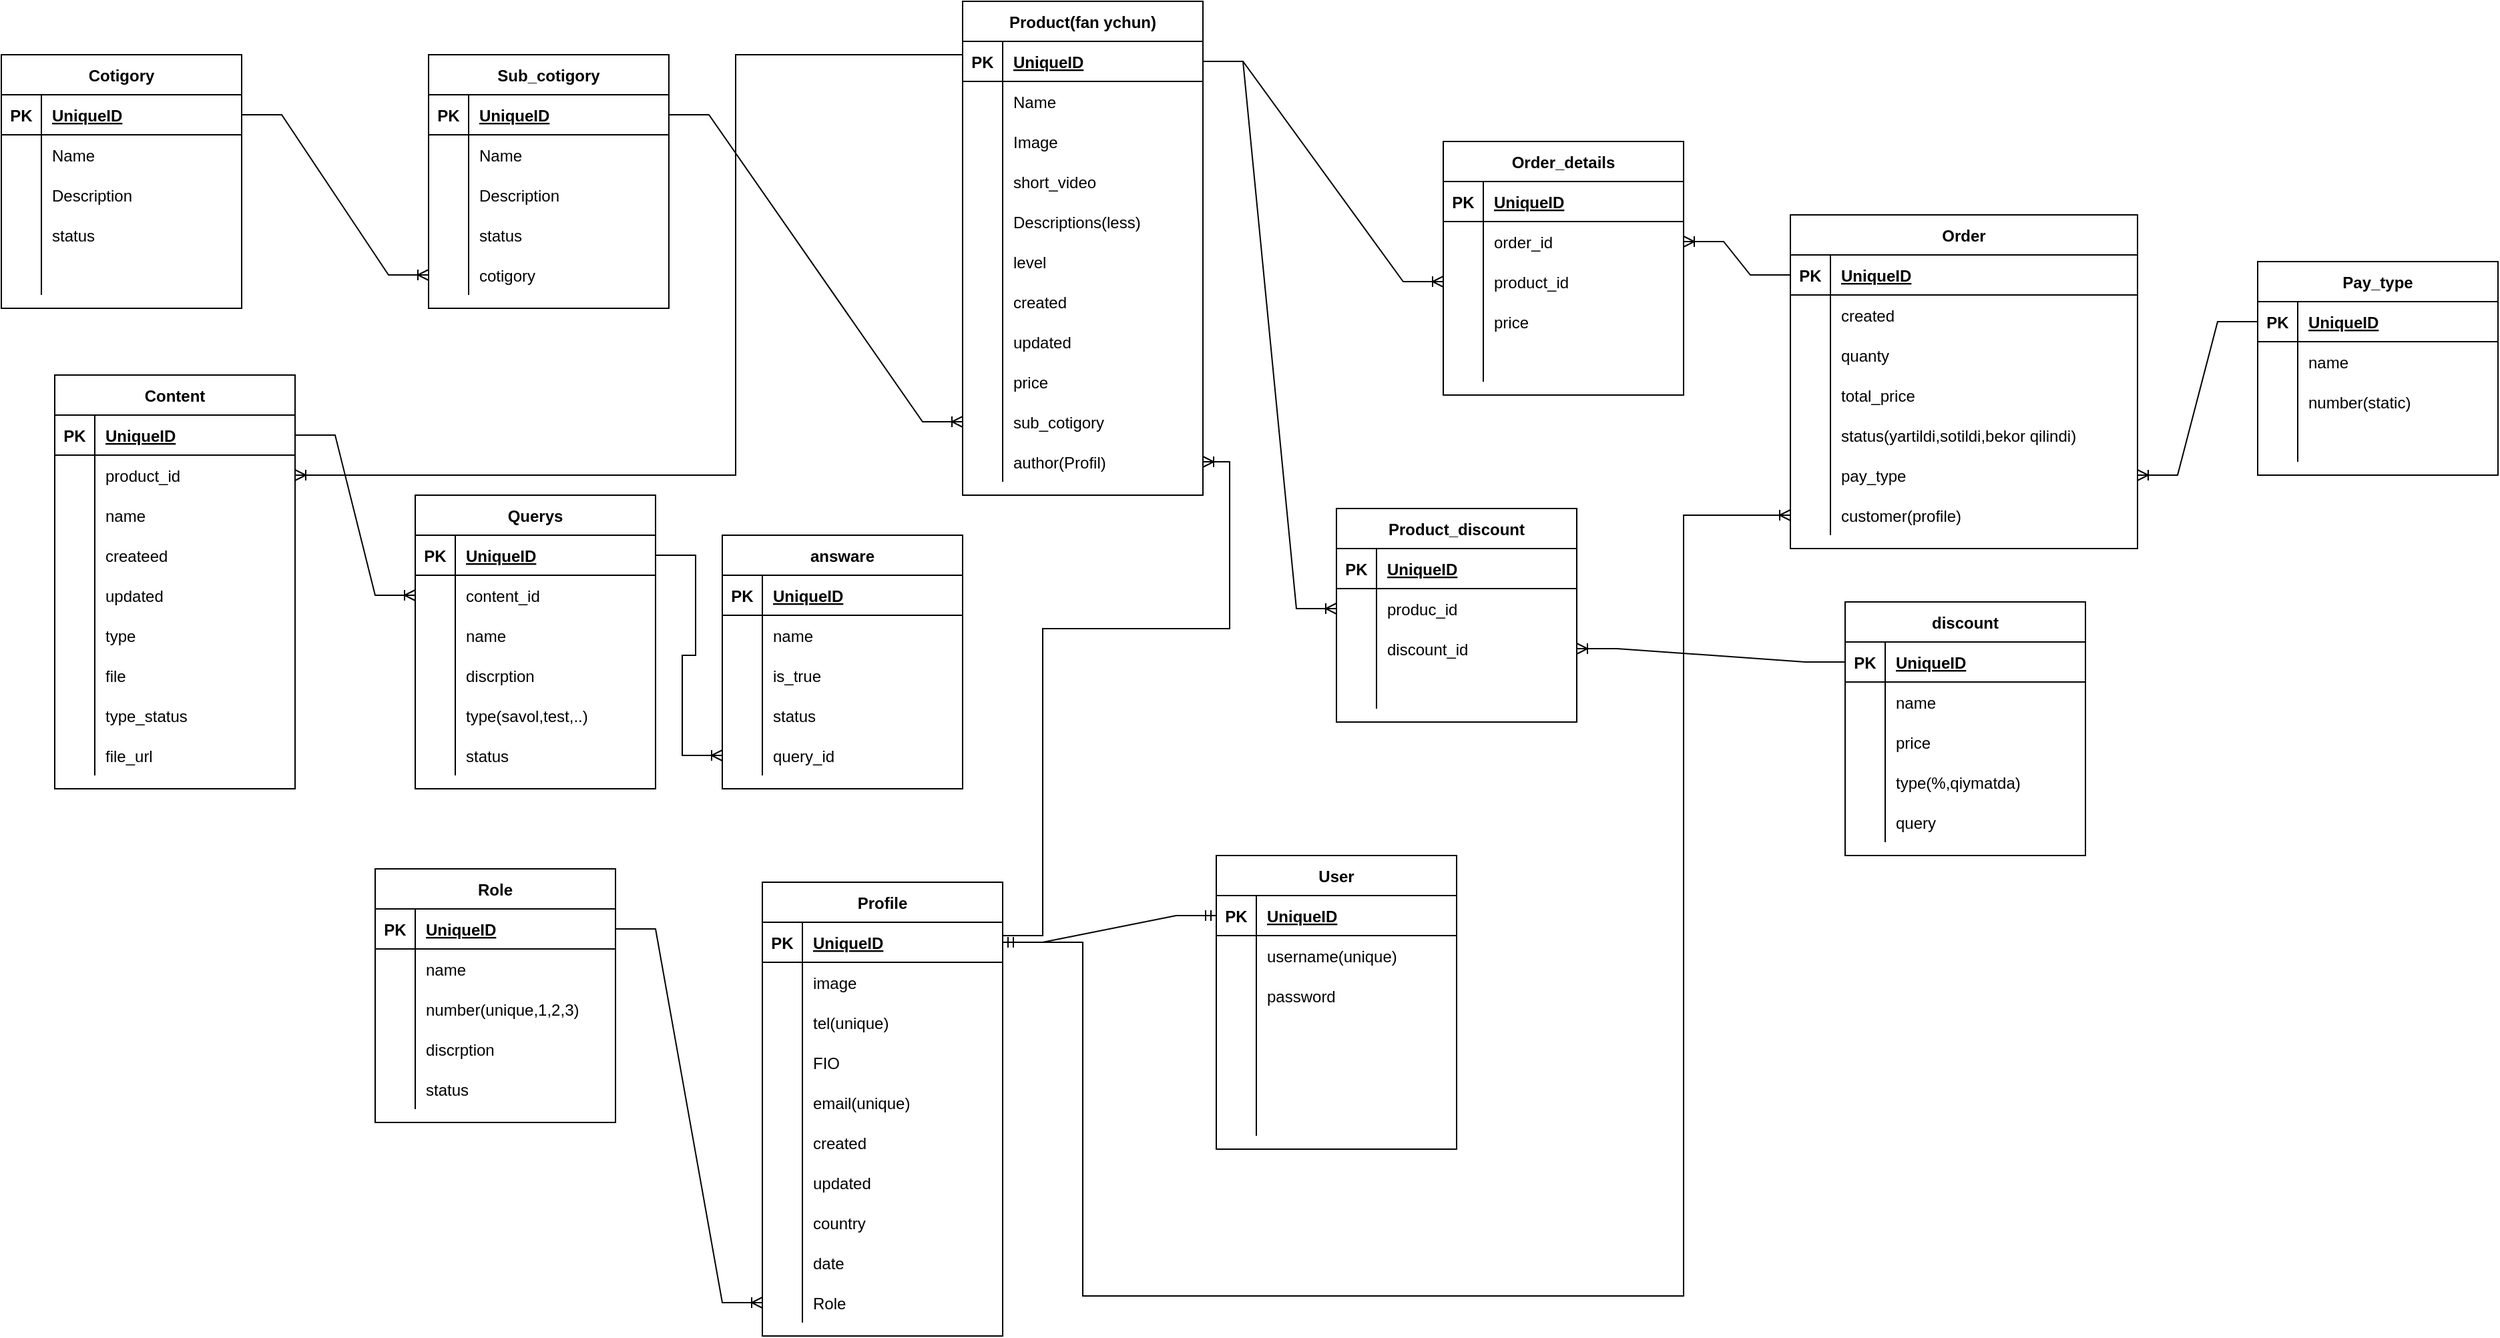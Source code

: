 <mxfile version="20.3.2" type="github" pages="3">
  <diagram id="mTurldlIWEhAVX8YxU-5" name="Страница 1">
    <mxGraphModel dx="2489" dy="754" grid="1" gridSize="10" guides="1" tooltips="1" connect="1" arrows="1" fold="1" page="1" pageScale="1" pageWidth="827" pageHeight="1169" math="0" shadow="0">
      <root>
        <mxCell id="0" />
        <mxCell id="1" parent="0" />
        <mxCell id="SHWcTRMm50S4r9DdoagD-1" value="Product(fan ychun)" style="shape=table;startSize=30;container=1;collapsible=1;childLayout=tableLayout;fixedRows=1;rowLines=0;fontStyle=1;align=center;resizeLast=1;" parent="1" vertex="1">
          <mxGeometry x="620" y="60" width="180" height="370" as="geometry" />
        </mxCell>
        <mxCell id="SHWcTRMm50S4r9DdoagD-2" value="" style="shape=tableRow;horizontal=0;startSize=0;swimlaneHead=0;swimlaneBody=0;fillColor=none;collapsible=0;dropTarget=0;points=[[0,0.5],[1,0.5]];portConstraint=eastwest;top=0;left=0;right=0;bottom=1;" parent="SHWcTRMm50S4r9DdoagD-1" vertex="1">
          <mxGeometry y="30" width="180" height="30" as="geometry" />
        </mxCell>
        <mxCell id="SHWcTRMm50S4r9DdoagD-3" value="PK" style="shape=partialRectangle;connectable=0;fillColor=none;top=0;left=0;bottom=0;right=0;fontStyle=1;overflow=hidden;" parent="SHWcTRMm50S4r9DdoagD-2" vertex="1">
          <mxGeometry width="30" height="30" as="geometry">
            <mxRectangle width="30" height="30" as="alternateBounds" />
          </mxGeometry>
        </mxCell>
        <mxCell id="SHWcTRMm50S4r9DdoagD-4" value="UniqueID" style="shape=partialRectangle;connectable=0;fillColor=none;top=0;left=0;bottom=0;right=0;align=left;spacingLeft=6;fontStyle=5;overflow=hidden;" parent="SHWcTRMm50S4r9DdoagD-2" vertex="1">
          <mxGeometry x="30" width="150" height="30" as="geometry">
            <mxRectangle width="150" height="30" as="alternateBounds" />
          </mxGeometry>
        </mxCell>
        <mxCell id="SHWcTRMm50S4r9DdoagD-5" value="" style="shape=tableRow;horizontal=0;startSize=0;swimlaneHead=0;swimlaneBody=0;fillColor=none;collapsible=0;dropTarget=0;points=[[0,0.5],[1,0.5]];portConstraint=eastwest;top=0;left=0;right=0;bottom=0;" parent="SHWcTRMm50S4r9DdoagD-1" vertex="1">
          <mxGeometry y="60" width="180" height="30" as="geometry" />
        </mxCell>
        <mxCell id="SHWcTRMm50S4r9DdoagD-6" value="" style="shape=partialRectangle;connectable=0;fillColor=none;top=0;left=0;bottom=0;right=0;editable=1;overflow=hidden;" parent="SHWcTRMm50S4r9DdoagD-5" vertex="1">
          <mxGeometry width="30" height="30" as="geometry">
            <mxRectangle width="30" height="30" as="alternateBounds" />
          </mxGeometry>
        </mxCell>
        <mxCell id="SHWcTRMm50S4r9DdoagD-7" value="Name" style="shape=partialRectangle;connectable=0;fillColor=none;top=0;left=0;bottom=0;right=0;align=left;spacingLeft=6;overflow=hidden;" parent="SHWcTRMm50S4r9DdoagD-5" vertex="1">
          <mxGeometry x="30" width="150" height="30" as="geometry">
            <mxRectangle width="150" height="30" as="alternateBounds" />
          </mxGeometry>
        </mxCell>
        <mxCell id="SHWcTRMm50S4r9DdoagD-94" value="" style="shape=tableRow;horizontal=0;startSize=0;swimlaneHead=0;swimlaneBody=0;fillColor=none;collapsible=0;dropTarget=0;points=[[0,0.5],[1,0.5]];portConstraint=eastwest;top=0;left=0;right=0;bottom=0;" parent="SHWcTRMm50S4r9DdoagD-1" vertex="1">
          <mxGeometry y="90" width="180" height="30" as="geometry" />
        </mxCell>
        <mxCell id="SHWcTRMm50S4r9DdoagD-95" value="" style="shape=partialRectangle;connectable=0;fillColor=none;top=0;left=0;bottom=0;right=0;editable=1;overflow=hidden;" parent="SHWcTRMm50S4r9DdoagD-94" vertex="1">
          <mxGeometry width="30" height="30" as="geometry">
            <mxRectangle width="30" height="30" as="alternateBounds" />
          </mxGeometry>
        </mxCell>
        <mxCell id="SHWcTRMm50S4r9DdoagD-96" value="Image" style="shape=partialRectangle;connectable=0;fillColor=none;top=0;left=0;bottom=0;right=0;align=left;spacingLeft=6;overflow=hidden;" parent="SHWcTRMm50S4r9DdoagD-94" vertex="1">
          <mxGeometry x="30" width="150" height="30" as="geometry">
            <mxRectangle width="150" height="30" as="alternateBounds" />
          </mxGeometry>
        </mxCell>
        <mxCell id="SHWcTRMm50S4r9DdoagD-97" value="" style="shape=tableRow;horizontal=0;startSize=0;swimlaneHead=0;swimlaneBody=0;fillColor=none;collapsible=0;dropTarget=0;points=[[0,0.5],[1,0.5]];portConstraint=eastwest;top=0;left=0;right=0;bottom=0;" parent="SHWcTRMm50S4r9DdoagD-1" vertex="1">
          <mxGeometry y="120" width="180" height="30" as="geometry" />
        </mxCell>
        <mxCell id="SHWcTRMm50S4r9DdoagD-98" value="" style="shape=partialRectangle;connectable=0;fillColor=none;top=0;left=0;bottom=0;right=0;editable=1;overflow=hidden;" parent="SHWcTRMm50S4r9DdoagD-97" vertex="1">
          <mxGeometry width="30" height="30" as="geometry">
            <mxRectangle width="30" height="30" as="alternateBounds" />
          </mxGeometry>
        </mxCell>
        <mxCell id="SHWcTRMm50S4r9DdoagD-99" value="short_video" style="shape=partialRectangle;connectable=0;fillColor=none;top=0;left=0;bottom=0;right=0;align=left;spacingLeft=6;overflow=hidden;" parent="SHWcTRMm50S4r9DdoagD-97" vertex="1">
          <mxGeometry x="30" width="150" height="30" as="geometry">
            <mxRectangle width="150" height="30" as="alternateBounds" />
          </mxGeometry>
        </mxCell>
        <mxCell id="SHWcTRMm50S4r9DdoagD-8" value="" style="shape=tableRow;horizontal=0;startSize=0;swimlaneHead=0;swimlaneBody=0;fillColor=none;collapsible=0;dropTarget=0;points=[[0,0.5],[1,0.5]];portConstraint=eastwest;top=0;left=0;right=0;bottom=0;" parent="SHWcTRMm50S4r9DdoagD-1" vertex="1">
          <mxGeometry y="150" width="180" height="30" as="geometry" />
        </mxCell>
        <mxCell id="SHWcTRMm50S4r9DdoagD-9" value="" style="shape=partialRectangle;connectable=0;fillColor=none;top=0;left=0;bottom=0;right=0;editable=1;overflow=hidden;" parent="SHWcTRMm50S4r9DdoagD-8" vertex="1">
          <mxGeometry width="30" height="30" as="geometry">
            <mxRectangle width="30" height="30" as="alternateBounds" />
          </mxGeometry>
        </mxCell>
        <mxCell id="SHWcTRMm50S4r9DdoagD-10" value="Descriptions(less)" style="shape=partialRectangle;connectable=0;fillColor=none;top=0;left=0;bottom=0;right=0;align=left;spacingLeft=6;overflow=hidden;" parent="SHWcTRMm50S4r9DdoagD-8" vertex="1">
          <mxGeometry x="30" width="150" height="30" as="geometry">
            <mxRectangle width="150" height="30" as="alternateBounds" />
          </mxGeometry>
        </mxCell>
        <mxCell id="SHWcTRMm50S4r9DdoagD-11" value="" style="shape=tableRow;horizontal=0;startSize=0;swimlaneHead=0;swimlaneBody=0;fillColor=none;collapsible=0;dropTarget=0;points=[[0,0.5],[1,0.5]];portConstraint=eastwest;top=0;left=0;right=0;bottom=0;" parent="SHWcTRMm50S4r9DdoagD-1" vertex="1">
          <mxGeometry y="180" width="180" height="30" as="geometry" />
        </mxCell>
        <mxCell id="SHWcTRMm50S4r9DdoagD-12" value="" style="shape=partialRectangle;connectable=0;fillColor=none;top=0;left=0;bottom=0;right=0;editable=1;overflow=hidden;" parent="SHWcTRMm50S4r9DdoagD-11" vertex="1">
          <mxGeometry width="30" height="30" as="geometry">
            <mxRectangle width="30" height="30" as="alternateBounds" />
          </mxGeometry>
        </mxCell>
        <mxCell id="SHWcTRMm50S4r9DdoagD-13" value="level" style="shape=partialRectangle;connectable=0;fillColor=none;top=0;left=0;bottom=0;right=0;align=left;spacingLeft=6;overflow=hidden;" parent="SHWcTRMm50S4r9DdoagD-11" vertex="1">
          <mxGeometry x="30" width="150" height="30" as="geometry">
            <mxRectangle width="150" height="30" as="alternateBounds" />
          </mxGeometry>
        </mxCell>
        <mxCell id="SHWcTRMm50S4r9DdoagD-14" value="" style="shape=tableRow;horizontal=0;startSize=0;swimlaneHead=0;swimlaneBody=0;fillColor=none;collapsible=0;dropTarget=0;points=[[0,0.5],[1,0.5]];portConstraint=eastwest;top=0;left=0;right=0;bottom=0;" parent="SHWcTRMm50S4r9DdoagD-1" vertex="1">
          <mxGeometry y="210" width="180" height="30" as="geometry" />
        </mxCell>
        <mxCell id="SHWcTRMm50S4r9DdoagD-15" value="" style="shape=partialRectangle;connectable=0;fillColor=none;top=0;left=0;bottom=0;right=0;editable=1;overflow=hidden;" parent="SHWcTRMm50S4r9DdoagD-14" vertex="1">
          <mxGeometry width="30" height="30" as="geometry">
            <mxRectangle width="30" height="30" as="alternateBounds" />
          </mxGeometry>
        </mxCell>
        <mxCell id="SHWcTRMm50S4r9DdoagD-16" value="created" style="shape=partialRectangle;connectable=0;fillColor=none;top=0;left=0;bottom=0;right=0;align=left;spacingLeft=6;overflow=hidden;" parent="SHWcTRMm50S4r9DdoagD-14" vertex="1">
          <mxGeometry x="30" width="150" height="30" as="geometry">
            <mxRectangle width="150" height="30" as="alternateBounds" />
          </mxGeometry>
        </mxCell>
        <mxCell id="SHWcTRMm50S4r9DdoagD-76" value="" style="shape=tableRow;horizontal=0;startSize=0;swimlaneHead=0;swimlaneBody=0;fillColor=none;collapsible=0;dropTarget=0;points=[[0,0.5],[1,0.5]];portConstraint=eastwest;top=0;left=0;right=0;bottom=0;" parent="SHWcTRMm50S4r9DdoagD-1" vertex="1">
          <mxGeometry y="240" width="180" height="30" as="geometry" />
        </mxCell>
        <mxCell id="SHWcTRMm50S4r9DdoagD-77" value="" style="shape=partialRectangle;connectable=0;fillColor=none;top=0;left=0;bottom=0;right=0;editable=1;overflow=hidden;" parent="SHWcTRMm50S4r9DdoagD-76" vertex="1">
          <mxGeometry width="30" height="30" as="geometry">
            <mxRectangle width="30" height="30" as="alternateBounds" />
          </mxGeometry>
        </mxCell>
        <mxCell id="SHWcTRMm50S4r9DdoagD-78" value="updated" style="shape=partialRectangle;connectable=0;fillColor=none;top=0;left=0;bottom=0;right=0;align=left;spacingLeft=6;overflow=hidden;" parent="SHWcTRMm50S4r9DdoagD-76" vertex="1">
          <mxGeometry x="30" width="150" height="30" as="geometry">
            <mxRectangle width="150" height="30" as="alternateBounds" />
          </mxGeometry>
        </mxCell>
        <mxCell id="SHWcTRMm50S4r9DdoagD-17" value="" style="shape=tableRow;horizontal=0;startSize=0;swimlaneHead=0;swimlaneBody=0;fillColor=none;collapsible=0;dropTarget=0;points=[[0,0.5],[1,0.5]];portConstraint=eastwest;top=0;left=0;right=0;bottom=0;" parent="SHWcTRMm50S4r9DdoagD-1" vertex="1">
          <mxGeometry y="270" width="180" height="30" as="geometry" />
        </mxCell>
        <mxCell id="SHWcTRMm50S4r9DdoagD-18" value="" style="shape=partialRectangle;connectable=0;fillColor=none;top=0;left=0;bottom=0;right=0;editable=1;overflow=hidden;" parent="SHWcTRMm50S4r9DdoagD-17" vertex="1">
          <mxGeometry width="30" height="30" as="geometry">
            <mxRectangle width="30" height="30" as="alternateBounds" />
          </mxGeometry>
        </mxCell>
        <mxCell id="SHWcTRMm50S4r9DdoagD-19" value="price" style="shape=partialRectangle;connectable=0;fillColor=none;top=0;left=0;bottom=0;right=0;align=left;spacingLeft=6;overflow=hidden;" parent="SHWcTRMm50S4r9DdoagD-17" vertex="1">
          <mxGeometry x="30" width="150" height="30" as="geometry">
            <mxRectangle width="150" height="30" as="alternateBounds" />
          </mxGeometry>
        </mxCell>
        <mxCell id="SHWcTRMm50S4r9DdoagD-20" value="" style="shape=tableRow;horizontal=0;startSize=0;swimlaneHead=0;swimlaneBody=0;fillColor=none;collapsible=0;dropTarget=0;points=[[0,0.5],[1,0.5]];portConstraint=eastwest;top=0;left=0;right=0;bottom=0;" parent="SHWcTRMm50S4r9DdoagD-1" vertex="1">
          <mxGeometry y="300" width="180" height="30" as="geometry" />
        </mxCell>
        <mxCell id="SHWcTRMm50S4r9DdoagD-21" value="" style="shape=partialRectangle;connectable=0;fillColor=none;top=0;left=0;bottom=0;right=0;editable=1;overflow=hidden;" parent="SHWcTRMm50S4r9DdoagD-20" vertex="1">
          <mxGeometry width="30" height="30" as="geometry">
            <mxRectangle width="30" height="30" as="alternateBounds" />
          </mxGeometry>
        </mxCell>
        <mxCell id="SHWcTRMm50S4r9DdoagD-22" value="sub_cotigory" style="shape=partialRectangle;connectable=0;fillColor=none;top=0;left=0;bottom=0;right=0;align=left;spacingLeft=6;overflow=hidden;" parent="SHWcTRMm50S4r9DdoagD-20" vertex="1">
          <mxGeometry x="30" width="150" height="30" as="geometry">
            <mxRectangle width="150" height="30" as="alternateBounds" />
          </mxGeometry>
        </mxCell>
        <mxCell id="SHWcTRMm50S4r9DdoagD-73" value="" style="shape=tableRow;horizontal=0;startSize=0;swimlaneHead=0;swimlaneBody=0;fillColor=none;collapsible=0;dropTarget=0;points=[[0,0.5],[1,0.5]];portConstraint=eastwest;top=0;left=0;right=0;bottom=0;" parent="SHWcTRMm50S4r9DdoagD-1" vertex="1">
          <mxGeometry y="330" width="180" height="30" as="geometry" />
        </mxCell>
        <mxCell id="SHWcTRMm50S4r9DdoagD-74" value="" style="shape=partialRectangle;connectable=0;fillColor=none;top=0;left=0;bottom=0;right=0;editable=1;overflow=hidden;" parent="SHWcTRMm50S4r9DdoagD-73" vertex="1">
          <mxGeometry width="30" height="30" as="geometry">
            <mxRectangle width="30" height="30" as="alternateBounds" />
          </mxGeometry>
        </mxCell>
        <mxCell id="SHWcTRMm50S4r9DdoagD-75" value="author(Profil)" style="shape=partialRectangle;connectable=0;fillColor=none;top=0;left=0;bottom=0;right=0;align=left;spacingLeft=6;overflow=hidden;" parent="SHWcTRMm50S4r9DdoagD-73" vertex="1">
          <mxGeometry x="30" width="150" height="30" as="geometry">
            <mxRectangle width="150" height="30" as="alternateBounds" />
          </mxGeometry>
        </mxCell>
        <mxCell id="SHWcTRMm50S4r9DdoagD-23" value="Sub_cotigory" style="shape=table;startSize=30;container=1;collapsible=1;childLayout=tableLayout;fixedRows=1;rowLines=0;fontStyle=1;align=center;resizeLast=1;" parent="1" vertex="1">
          <mxGeometry x="220" y="100" width="180" height="190" as="geometry" />
        </mxCell>
        <mxCell id="SHWcTRMm50S4r9DdoagD-24" value="" style="shape=tableRow;horizontal=0;startSize=0;swimlaneHead=0;swimlaneBody=0;fillColor=none;collapsible=0;dropTarget=0;points=[[0,0.5],[1,0.5]];portConstraint=eastwest;top=0;left=0;right=0;bottom=1;" parent="SHWcTRMm50S4r9DdoagD-23" vertex="1">
          <mxGeometry y="30" width="180" height="30" as="geometry" />
        </mxCell>
        <mxCell id="SHWcTRMm50S4r9DdoagD-25" value="PK" style="shape=partialRectangle;connectable=0;fillColor=none;top=0;left=0;bottom=0;right=0;fontStyle=1;overflow=hidden;" parent="SHWcTRMm50S4r9DdoagD-24" vertex="1">
          <mxGeometry width="30" height="30" as="geometry">
            <mxRectangle width="30" height="30" as="alternateBounds" />
          </mxGeometry>
        </mxCell>
        <mxCell id="SHWcTRMm50S4r9DdoagD-26" value="UniqueID" style="shape=partialRectangle;connectable=0;fillColor=none;top=0;left=0;bottom=0;right=0;align=left;spacingLeft=6;fontStyle=5;overflow=hidden;" parent="SHWcTRMm50S4r9DdoagD-24" vertex="1">
          <mxGeometry x="30" width="150" height="30" as="geometry">
            <mxRectangle width="150" height="30" as="alternateBounds" />
          </mxGeometry>
        </mxCell>
        <mxCell id="SHWcTRMm50S4r9DdoagD-27" value="" style="shape=tableRow;horizontal=0;startSize=0;swimlaneHead=0;swimlaneBody=0;fillColor=none;collapsible=0;dropTarget=0;points=[[0,0.5],[1,0.5]];portConstraint=eastwest;top=0;left=0;right=0;bottom=0;" parent="SHWcTRMm50S4r9DdoagD-23" vertex="1">
          <mxGeometry y="60" width="180" height="30" as="geometry" />
        </mxCell>
        <mxCell id="SHWcTRMm50S4r9DdoagD-28" value="" style="shape=partialRectangle;connectable=0;fillColor=none;top=0;left=0;bottom=0;right=0;editable=1;overflow=hidden;" parent="SHWcTRMm50S4r9DdoagD-27" vertex="1">
          <mxGeometry width="30" height="30" as="geometry">
            <mxRectangle width="30" height="30" as="alternateBounds" />
          </mxGeometry>
        </mxCell>
        <mxCell id="SHWcTRMm50S4r9DdoagD-29" value="Name" style="shape=partialRectangle;connectable=0;fillColor=none;top=0;left=0;bottom=0;right=0;align=left;spacingLeft=6;overflow=hidden;" parent="SHWcTRMm50S4r9DdoagD-27" vertex="1">
          <mxGeometry x="30" width="150" height="30" as="geometry">
            <mxRectangle width="150" height="30" as="alternateBounds" />
          </mxGeometry>
        </mxCell>
        <mxCell id="SHWcTRMm50S4r9DdoagD-52" value="" style="shape=tableRow;horizontal=0;startSize=0;swimlaneHead=0;swimlaneBody=0;fillColor=none;collapsible=0;dropTarget=0;points=[[0,0.5],[1,0.5]];portConstraint=eastwest;top=0;left=0;right=0;bottom=0;" parent="SHWcTRMm50S4r9DdoagD-23" vertex="1">
          <mxGeometry y="90" width="180" height="30" as="geometry" />
        </mxCell>
        <mxCell id="SHWcTRMm50S4r9DdoagD-53" value="" style="shape=partialRectangle;connectable=0;fillColor=none;top=0;left=0;bottom=0;right=0;editable=1;overflow=hidden;" parent="SHWcTRMm50S4r9DdoagD-52" vertex="1">
          <mxGeometry width="30" height="30" as="geometry">
            <mxRectangle width="30" height="30" as="alternateBounds" />
          </mxGeometry>
        </mxCell>
        <mxCell id="SHWcTRMm50S4r9DdoagD-54" value="Description" style="shape=partialRectangle;connectable=0;fillColor=none;top=0;left=0;bottom=0;right=0;align=left;spacingLeft=6;overflow=hidden;" parent="SHWcTRMm50S4r9DdoagD-52" vertex="1">
          <mxGeometry x="30" width="150" height="30" as="geometry">
            <mxRectangle width="150" height="30" as="alternateBounds" />
          </mxGeometry>
        </mxCell>
        <mxCell id="SHWcTRMm50S4r9DdoagD-30" value="" style="shape=tableRow;horizontal=0;startSize=0;swimlaneHead=0;swimlaneBody=0;fillColor=none;collapsible=0;dropTarget=0;points=[[0,0.5],[1,0.5]];portConstraint=eastwest;top=0;left=0;right=0;bottom=0;" parent="SHWcTRMm50S4r9DdoagD-23" vertex="1">
          <mxGeometry y="120" width="180" height="30" as="geometry" />
        </mxCell>
        <mxCell id="SHWcTRMm50S4r9DdoagD-31" value="" style="shape=partialRectangle;connectable=0;fillColor=none;top=0;left=0;bottom=0;right=0;editable=1;overflow=hidden;" parent="SHWcTRMm50S4r9DdoagD-30" vertex="1">
          <mxGeometry width="30" height="30" as="geometry">
            <mxRectangle width="30" height="30" as="alternateBounds" />
          </mxGeometry>
        </mxCell>
        <mxCell id="SHWcTRMm50S4r9DdoagD-32" value="status" style="shape=partialRectangle;connectable=0;fillColor=none;top=0;left=0;bottom=0;right=0;align=left;spacingLeft=6;overflow=hidden;" parent="SHWcTRMm50S4r9DdoagD-30" vertex="1">
          <mxGeometry x="30" width="150" height="30" as="geometry">
            <mxRectangle width="150" height="30" as="alternateBounds" />
          </mxGeometry>
        </mxCell>
        <mxCell id="SHWcTRMm50S4r9DdoagD-49" value="" style="shape=tableRow;horizontal=0;startSize=0;swimlaneHead=0;swimlaneBody=0;fillColor=none;collapsible=0;dropTarget=0;points=[[0,0.5],[1,0.5]];portConstraint=eastwest;top=0;left=0;right=0;bottom=0;" parent="SHWcTRMm50S4r9DdoagD-23" vertex="1">
          <mxGeometry y="150" width="180" height="30" as="geometry" />
        </mxCell>
        <mxCell id="SHWcTRMm50S4r9DdoagD-50" value="" style="shape=partialRectangle;connectable=0;fillColor=none;top=0;left=0;bottom=0;right=0;editable=1;overflow=hidden;" parent="SHWcTRMm50S4r9DdoagD-49" vertex="1">
          <mxGeometry width="30" height="30" as="geometry">
            <mxRectangle width="30" height="30" as="alternateBounds" />
          </mxGeometry>
        </mxCell>
        <mxCell id="SHWcTRMm50S4r9DdoagD-51" value="cotigory" style="shape=partialRectangle;connectable=0;fillColor=none;top=0;left=0;bottom=0;right=0;align=left;spacingLeft=6;overflow=hidden;" parent="SHWcTRMm50S4r9DdoagD-49" vertex="1">
          <mxGeometry x="30" width="150" height="30" as="geometry">
            <mxRectangle width="150" height="30" as="alternateBounds" />
          </mxGeometry>
        </mxCell>
        <mxCell id="SHWcTRMm50S4r9DdoagD-36" value="Cotigory" style="shape=table;startSize=30;container=1;collapsible=1;childLayout=tableLayout;fixedRows=1;rowLines=0;fontStyle=1;align=center;resizeLast=1;" parent="1" vertex="1">
          <mxGeometry x="-100" y="100" width="180" height="190" as="geometry" />
        </mxCell>
        <mxCell id="SHWcTRMm50S4r9DdoagD-37" value="" style="shape=tableRow;horizontal=0;startSize=0;swimlaneHead=0;swimlaneBody=0;fillColor=none;collapsible=0;dropTarget=0;points=[[0,0.5],[1,0.5]];portConstraint=eastwest;top=0;left=0;right=0;bottom=1;" parent="SHWcTRMm50S4r9DdoagD-36" vertex="1">
          <mxGeometry y="30" width="180" height="30" as="geometry" />
        </mxCell>
        <mxCell id="SHWcTRMm50S4r9DdoagD-38" value="PK" style="shape=partialRectangle;connectable=0;fillColor=none;top=0;left=0;bottom=0;right=0;fontStyle=1;overflow=hidden;" parent="SHWcTRMm50S4r9DdoagD-37" vertex="1">
          <mxGeometry width="30" height="30" as="geometry">
            <mxRectangle width="30" height="30" as="alternateBounds" />
          </mxGeometry>
        </mxCell>
        <mxCell id="SHWcTRMm50S4r9DdoagD-39" value="UniqueID" style="shape=partialRectangle;connectable=0;fillColor=none;top=0;left=0;bottom=0;right=0;align=left;spacingLeft=6;fontStyle=5;overflow=hidden;" parent="SHWcTRMm50S4r9DdoagD-37" vertex="1">
          <mxGeometry x="30" width="150" height="30" as="geometry">
            <mxRectangle width="150" height="30" as="alternateBounds" />
          </mxGeometry>
        </mxCell>
        <mxCell id="SHWcTRMm50S4r9DdoagD-40" value="" style="shape=tableRow;horizontal=0;startSize=0;swimlaneHead=0;swimlaneBody=0;fillColor=none;collapsible=0;dropTarget=0;points=[[0,0.5],[1,0.5]];portConstraint=eastwest;top=0;left=0;right=0;bottom=0;" parent="SHWcTRMm50S4r9DdoagD-36" vertex="1">
          <mxGeometry y="60" width="180" height="30" as="geometry" />
        </mxCell>
        <mxCell id="SHWcTRMm50S4r9DdoagD-41" value="" style="shape=partialRectangle;connectable=0;fillColor=none;top=0;left=0;bottom=0;right=0;editable=1;overflow=hidden;" parent="SHWcTRMm50S4r9DdoagD-40" vertex="1">
          <mxGeometry width="30" height="30" as="geometry">
            <mxRectangle width="30" height="30" as="alternateBounds" />
          </mxGeometry>
        </mxCell>
        <mxCell id="SHWcTRMm50S4r9DdoagD-42" value="Name" style="shape=partialRectangle;connectable=0;fillColor=none;top=0;left=0;bottom=0;right=0;align=left;spacingLeft=6;overflow=hidden;" parent="SHWcTRMm50S4r9DdoagD-40" vertex="1">
          <mxGeometry x="30" width="150" height="30" as="geometry">
            <mxRectangle width="150" height="30" as="alternateBounds" />
          </mxGeometry>
        </mxCell>
        <mxCell id="SHWcTRMm50S4r9DdoagD-55" value="" style="shape=tableRow;horizontal=0;startSize=0;swimlaneHead=0;swimlaneBody=0;fillColor=none;collapsible=0;dropTarget=0;points=[[0,0.5],[1,0.5]];portConstraint=eastwest;top=0;left=0;right=0;bottom=0;" parent="SHWcTRMm50S4r9DdoagD-36" vertex="1">
          <mxGeometry y="90" width="180" height="30" as="geometry" />
        </mxCell>
        <mxCell id="SHWcTRMm50S4r9DdoagD-56" value="" style="shape=partialRectangle;connectable=0;fillColor=none;top=0;left=0;bottom=0;right=0;editable=1;overflow=hidden;" parent="SHWcTRMm50S4r9DdoagD-55" vertex="1">
          <mxGeometry width="30" height="30" as="geometry">
            <mxRectangle width="30" height="30" as="alternateBounds" />
          </mxGeometry>
        </mxCell>
        <mxCell id="SHWcTRMm50S4r9DdoagD-57" value="Description" style="shape=partialRectangle;connectable=0;fillColor=none;top=0;left=0;bottom=0;right=0;align=left;spacingLeft=6;overflow=hidden;" parent="SHWcTRMm50S4r9DdoagD-55" vertex="1">
          <mxGeometry x="30" width="150" height="30" as="geometry">
            <mxRectangle width="150" height="30" as="alternateBounds" />
          </mxGeometry>
        </mxCell>
        <mxCell id="SHWcTRMm50S4r9DdoagD-43" value="" style="shape=tableRow;horizontal=0;startSize=0;swimlaneHead=0;swimlaneBody=0;fillColor=none;collapsible=0;dropTarget=0;points=[[0,0.5],[1,0.5]];portConstraint=eastwest;top=0;left=0;right=0;bottom=0;" parent="SHWcTRMm50S4r9DdoagD-36" vertex="1">
          <mxGeometry y="120" width="180" height="30" as="geometry" />
        </mxCell>
        <mxCell id="SHWcTRMm50S4r9DdoagD-44" value="" style="shape=partialRectangle;connectable=0;fillColor=none;top=0;left=0;bottom=0;right=0;editable=1;overflow=hidden;" parent="SHWcTRMm50S4r9DdoagD-43" vertex="1">
          <mxGeometry width="30" height="30" as="geometry">
            <mxRectangle width="30" height="30" as="alternateBounds" />
          </mxGeometry>
        </mxCell>
        <mxCell id="SHWcTRMm50S4r9DdoagD-45" value="status" style="shape=partialRectangle;connectable=0;fillColor=none;top=0;left=0;bottom=0;right=0;align=left;spacingLeft=6;overflow=hidden;" parent="SHWcTRMm50S4r9DdoagD-43" vertex="1">
          <mxGeometry x="30" width="150" height="30" as="geometry">
            <mxRectangle width="150" height="30" as="alternateBounds" />
          </mxGeometry>
        </mxCell>
        <mxCell id="SHWcTRMm50S4r9DdoagD-46" value="" style="shape=tableRow;horizontal=0;startSize=0;swimlaneHead=0;swimlaneBody=0;fillColor=none;collapsible=0;dropTarget=0;points=[[0,0.5],[1,0.5]];portConstraint=eastwest;top=0;left=0;right=0;bottom=0;" parent="SHWcTRMm50S4r9DdoagD-36" vertex="1">
          <mxGeometry y="150" width="180" height="30" as="geometry" />
        </mxCell>
        <mxCell id="SHWcTRMm50S4r9DdoagD-47" value="" style="shape=partialRectangle;connectable=0;fillColor=none;top=0;left=0;bottom=0;right=0;editable=1;overflow=hidden;" parent="SHWcTRMm50S4r9DdoagD-46" vertex="1">
          <mxGeometry width="30" height="30" as="geometry">
            <mxRectangle width="30" height="30" as="alternateBounds" />
          </mxGeometry>
        </mxCell>
        <mxCell id="SHWcTRMm50S4r9DdoagD-48" value="" style="shape=partialRectangle;connectable=0;fillColor=none;top=0;left=0;bottom=0;right=0;align=left;spacingLeft=6;overflow=hidden;" parent="SHWcTRMm50S4r9DdoagD-46" vertex="1">
          <mxGeometry x="30" width="150" height="30" as="geometry">
            <mxRectangle width="150" height="30" as="alternateBounds" />
          </mxGeometry>
        </mxCell>
        <mxCell id="SHWcTRMm50S4r9DdoagD-58" value="" style="edgeStyle=entityRelationEdgeStyle;fontSize=12;html=1;endArrow=ERoneToMany;rounded=0;" parent="1" source="SHWcTRMm50S4r9DdoagD-37" target="SHWcTRMm50S4r9DdoagD-49" edge="1">
          <mxGeometry width="100" height="100" relative="1" as="geometry">
            <mxPoint x="150" y="400" as="sourcePoint" />
            <mxPoint x="250" y="300" as="targetPoint" />
          </mxGeometry>
        </mxCell>
        <mxCell id="SHWcTRMm50S4r9DdoagD-59" value="" style="edgeStyle=entityRelationEdgeStyle;fontSize=12;html=1;endArrow=ERoneToMany;rounded=0;" parent="1" source="SHWcTRMm50S4r9DdoagD-24" target="SHWcTRMm50S4r9DdoagD-20" edge="1">
          <mxGeometry width="100" height="100" relative="1" as="geometry">
            <mxPoint x="350" y="430" as="sourcePoint" />
            <mxPoint x="450" y="330" as="targetPoint" />
          </mxGeometry>
        </mxCell>
        <mxCell id="SHWcTRMm50S4r9DdoagD-60" value="Content" style="shape=table;startSize=30;container=1;collapsible=1;childLayout=tableLayout;fixedRows=1;rowLines=0;fontStyle=1;align=center;resizeLast=1;" parent="1" vertex="1">
          <mxGeometry x="-60" y="340" width="180" height="310" as="geometry" />
        </mxCell>
        <mxCell id="SHWcTRMm50S4r9DdoagD-61" value="" style="shape=tableRow;horizontal=0;startSize=0;swimlaneHead=0;swimlaneBody=0;fillColor=none;collapsible=0;dropTarget=0;points=[[0,0.5],[1,0.5]];portConstraint=eastwest;top=0;left=0;right=0;bottom=1;" parent="SHWcTRMm50S4r9DdoagD-60" vertex="1">
          <mxGeometry y="30" width="180" height="30" as="geometry" />
        </mxCell>
        <mxCell id="SHWcTRMm50S4r9DdoagD-62" value="PK" style="shape=partialRectangle;connectable=0;fillColor=none;top=0;left=0;bottom=0;right=0;fontStyle=1;overflow=hidden;" parent="SHWcTRMm50S4r9DdoagD-61" vertex="1">
          <mxGeometry width="30" height="30" as="geometry">
            <mxRectangle width="30" height="30" as="alternateBounds" />
          </mxGeometry>
        </mxCell>
        <mxCell id="SHWcTRMm50S4r9DdoagD-63" value="UniqueID" style="shape=partialRectangle;connectable=0;fillColor=none;top=0;left=0;bottom=0;right=0;align=left;spacingLeft=6;fontStyle=5;overflow=hidden;" parent="SHWcTRMm50S4r9DdoagD-61" vertex="1">
          <mxGeometry x="30" width="150" height="30" as="geometry">
            <mxRectangle width="150" height="30" as="alternateBounds" />
          </mxGeometry>
        </mxCell>
        <mxCell id="SHWcTRMm50S4r9DdoagD-64" value="" style="shape=tableRow;horizontal=0;startSize=0;swimlaneHead=0;swimlaneBody=0;fillColor=none;collapsible=0;dropTarget=0;points=[[0,0.5],[1,0.5]];portConstraint=eastwest;top=0;left=0;right=0;bottom=0;" parent="SHWcTRMm50S4r9DdoagD-60" vertex="1">
          <mxGeometry y="60" width="180" height="30" as="geometry" />
        </mxCell>
        <mxCell id="SHWcTRMm50S4r9DdoagD-65" value="" style="shape=partialRectangle;connectable=0;fillColor=none;top=0;left=0;bottom=0;right=0;editable=1;overflow=hidden;" parent="SHWcTRMm50S4r9DdoagD-64" vertex="1">
          <mxGeometry width="30" height="30" as="geometry">
            <mxRectangle width="30" height="30" as="alternateBounds" />
          </mxGeometry>
        </mxCell>
        <mxCell id="SHWcTRMm50S4r9DdoagD-66" value="product_id" style="shape=partialRectangle;connectable=0;fillColor=none;top=0;left=0;bottom=0;right=0;align=left;spacingLeft=6;overflow=hidden;" parent="SHWcTRMm50S4r9DdoagD-64" vertex="1">
          <mxGeometry x="30" width="150" height="30" as="geometry">
            <mxRectangle width="150" height="30" as="alternateBounds" />
          </mxGeometry>
        </mxCell>
        <mxCell id="SHWcTRMm50S4r9DdoagD-67" value="" style="shape=tableRow;horizontal=0;startSize=0;swimlaneHead=0;swimlaneBody=0;fillColor=none;collapsible=0;dropTarget=0;points=[[0,0.5],[1,0.5]];portConstraint=eastwest;top=0;left=0;right=0;bottom=0;" parent="SHWcTRMm50S4r9DdoagD-60" vertex="1">
          <mxGeometry y="90" width="180" height="30" as="geometry" />
        </mxCell>
        <mxCell id="SHWcTRMm50S4r9DdoagD-68" value="" style="shape=partialRectangle;connectable=0;fillColor=none;top=0;left=0;bottom=0;right=0;editable=1;overflow=hidden;" parent="SHWcTRMm50S4r9DdoagD-67" vertex="1">
          <mxGeometry width="30" height="30" as="geometry">
            <mxRectangle width="30" height="30" as="alternateBounds" />
          </mxGeometry>
        </mxCell>
        <mxCell id="SHWcTRMm50S4r9DdoagD-69" value="name" style="shape=partialRectangle;connectable=0;fillColor=none;top=0;left=0;bottom=0;right=0;align=left;spacingLeft=6;overflow=hidden;" parent="SHWcTRMm50S4r9DdoagD-67" vertex="1">
          <mxGeometry x="30" width="150" height="30" as="geometry">
            <mxRectangle width="150" height="30" as="alternateBounds" />
          </mxGeometry>
        </mxCell>
        <mxCell id="SHWcTRMm50S4r9DdoagD-70" value="" style="shape=tableRow;horizontal=0;startSize=0;swimlaneHead=0;swimlaneBody=0;fillColor=none;collapsible=0;dropTarget=0;points=[[0,0.5],[1,0.5]];portConstraint=eastwest;top=0;left=0;right=0;bottom=0;" parent="SHWcTRMm50S4r9DdoagD-60" vertex="1">
          <mxGeometry y="120" width="180" height="30" as="geometry" />
        </mxCell>
        <mxCell id="SHWcTRMm50S4r9DdoagD-71" value="" style="shape=partialRectangle;connectable=0;fillColor=none;top=0;left=0;bottom=0;right=0;editable=1;overflow=hidden;" parent="SHWcTRMm50S4r9DdoagD-70" vertex="1">
          <mxGeometry width="30" height="30" as="geometry">
            <mxRectangle width="30" height="30" as="alternateBounds" />
          </mxGeometry>
        </mxCell>
        <mxCell id="SHWcTRMm50S4r9DdoagD-72" value="createed" style="shape=partialRectangle;connectable=0;fillColor=none;top=0;left=0;bottom=0;right=0;align=left;spacingLeft=6;overflow=hidden;" parent="SHWcTRMm50S4r9DdoagD-70" vertex="1">
          <mxGeometry x="30" width="150" height="30" as="geometry">
            <mxRectangle width="150" height="30" as="alternateBounds" />
          </mxGeometry>
        </mxCell>
        <mxCell id="SHWcTRMm50S4r9DdoagD-79" value="" style="shape=tableRow;horizontal=0;startSize=0;swimlaneHead=0;swimlaneBody=0;fillColor=none;collapsible=0;dropTarget=0;points=[[0,0.5],[1,0.5]];portConstraint=eastwest;top=0;left=0;right=0;bottom=0;" parent="SHWcTRMm50S4r9DdoagD-60" vertex="1">
          <mxGeometry y="150" width="180" height="30" as="geometry" />
        </mxCell>
        <mxCell id="SHWcTRMm50S4r9DdoagD-80" value="" style="shape=partialRectangle;connectable=0;fillColor=none;top=0;left=0;bottom=0;right=0;editable=1;overflow=hidden;" parent="SHWcTRMm50S4r9DdoagD-79" vertex="1">
          <mxGeometry width="30" height="30" as="geometry">
            <mxRectangle width="30" height="30" as="alternateBounds" />
          </mxGeometry>
        </mxCell>
        <mxCell id="SHWcTRMm50S4r9DdoagD-81" value="updated" style="shape=partialRectangle;connectable=0;fillColor=none;top=0;left=0;bottom=0;right=0;align=left;spacingLeft=6;overflow=hidden;" parent="SHWcTRMm50S4r9DdoagD-79" vertex="1">
          <mxGeometry x="30" width="150" height="30" as="geometry">
            <mxRectangle width="150" height="30" as="alternateBounds" />
          </mxGeometry>
        </mxCell>
        <mxCell id="SHWcTRMm50S4r9DdoagD-82" value="" style="shape=tableRow;horizontal=0;startSize=0;swimlaneHead=0;swimlaneBody=0;fillColor=none;collapsible=0;dropTarget=0;points=[[0,0.5],[1,0.5]];portConstraint=eastwest;top=0;left=0;right=0;bottom=0;" parent="SHWcTRMm50S4r9DdoagD-60" vertex="1">
          <mxGeometry y="180" width="180" height="30" as="geometry" />
        </mxCell>
        <mxCell id="SHWcTRMm50S4r9DdoagD-83" value="" style="shape=partialRectangle;connectable=0;fillColor=none;top=0;left=0;bottom=0;right=0;editable=1;overflow=hidden;" parent="SHWcTRMm50S4r9DdoagD-82" vertex="1">
          <mxGeometry width="30" height="30" as="geometry">
            <mxRectangle width="30" height="30" as="alternateBounds" />
          </mxGeometry>
        </mxCell>
        <mxCell id="SHWcTRMm50S4r9DdoagD-84" value="type" style="shape=partialRectangle;connectable=0;fillColor=none;top=0;left=0;bottom=0;right=0;align=left;spacingLeft=6;overflow=hidden;" parent="SHWcTRMm50S4r9DdoagD-82" vertex="1">
          <mxGeometry x="30" width="150" height="30" as="geometry">
            <mxRectangle width="150" height="30" as="alternateBounds" />
          </mxGeometry>
        </mxCell>
        <mxCell id="SHWcTRMm50S4r9DdoagD-85" value="" style="shape=tableRow;horizontal=0;startSize=0;swimlaneHead=0;swimlaneBody=0;fillColor=none;collapsible=0;dropTarget=0;points=[[0,0.5],[1,0.5]];portConstraint=eastwest;top=0;left=0;right=0;bottom=0;" parent="SHWcTRMm50S4r9DdoagD-60" vertex="1">
          <mxGeometry y="210" width="180" height="30" as="geometry" />
        </mxCell>
        <mxCell id="SHWcTRMm50S4r9DdoagD-86" value="" style="shape=partialRectangle;connectable=0;fillColor=none;top=0;left=0;bottom=0;right=0;editable=1;overflow=hidden;" parent="SHWcTRMm50S4r9DdoagD-85" vertex="1">
          <mxGeometry width="30" height="30" as="geometry">
            <mxRectangle width="30" height="30" as="alternateBounds" />
          </mxGeometry>
        </mxCell>
        <mxCell id="SHWcTRMm50S4r9DdoagD-87" value="file" style="shape=partialRectangle;connectable=0;fillColor=none;top=0;left=0;bottom=0;right=0;align=left;spacingLeft=6;overflow=hidden;" parent="SHWcTRMm50S4r9DdoagD-85" vertex="1">
          <mxGeometry x="30" width="150" height="30" as="geometry">
            <mxRectangle width="150" height="30" as="alternateBounds" />
          </mxGeometry>
        </mxCell>
        <mxCell id="SHWcTRMm50S4r9DdoagD-88" value="" style="shape=tableRow;horizontal=0;startSize=0;swimlaneHead=0;swimlaneBody=0;fillColor=none;collapsible=0;dropTarget=0;points=[[0,0.5],[1,0.5]];portConstraint=eastwest;top=0;left=0;right=0;bottom=0;" parent="SHWcTRMm50S4r9DdoagD-60" vertex="1">
          <mxGeometry y="240" width="180" height="30" as="geometry" />
        </mxCell>
        <mxCell id="SHWcTRMm50S4r9DdoagD-89" value="" style="shape=partialRectangle;connectable=0;fillColor=none;top=0;left=0;bottom=0;right=0;editable=1;overflow=hidden;" parent="SHWcTRMm50S4r9DdoagD-88" vertex="1">
          <mxGeometry width="30" height="30" as="geometry">
            <mxRectangle width="30" height="30" as="alternateBounds" />
          </mxGeometry>
        </mxCell>
        <mxCell id="SHWcTRMm50S4r9DdoagD-90" value="type_status" style="shape=partialRectangle;connectable=0;fillColor=none;top=0;left=0;bottom=0;right=0;align=left;spacingLeft=6;overflow=hidden;" parent="SHWcTRMm50S4r9DdoagD-88" vertex="1">
          <mxGeometry x="30" width="150" height="30" as="geometry">
            <mxRectangle width="150" height="30" as="alternateBounds" />
          </mxGeometry>
        </mxCell>
        <mxCell id="SHWcTRMm50S4r9DdoagD-91" value="" style="shape=tableRow;horizontal=0;startSize=0;swimlaneHead=0;swimlaneBody=0;fillColor=none;collapsible=0;dropTarget=0;points=[[0,0.5],[1,0.5]];portConstraint=eastwest;top=0;left=0;right=0;bottom=0;" parent="SHWcTRMm50S4r9DdoagD-60" vertex="1">
          <mxGeometry y="270" width="180" height="30" as="geometry" />
        </mxCell>
        <mxCell id="SHWcTRMm50S4r9DdoagD-92" value="" style="shape=partialRectangle;connectable=0;fillColor=none;top=0;left=0;bottom=0;right=0;editable=1;overflow=hidden;" parent="SHWcTRMm50S4r9DdoagD-91" vertex="1">
          <mxGeometry width="30" height="30" as="geometry">
            <mxRectangle width="30" height="30" as="alternateBounds" />
          </mxGeometry>
        </mxCell>
        <mxCell id="SHWcTRMm50S4r9DdoagD-93" value="file_url" style="shape=partialRectangle;connectable=0;fillColor=none;top=0;left=0;bottom=0;right=0;align=left;spacingLeft=6;overflow=hidden;" parent="SHWcTRMm50S4r9DdoagD-91" vertex="1">
          <mxGeometry x="30" width="150" height="30" as="geometry">
            <mxRectangle width="150" height="30" as="alternateBounds" />
          </mxGeometry>
        </mxCell>
        <mxCell id="SHWcTRMm50S4r9DdoagD-100" value="Querys" style="shape=table;startSize=30;container=1;collapsible=1;childLayout=tableLayout;fixedRows=1;rowLines=0;fontStyle=1;align=center;resizeLast=1;" parent="1" vertex="1">
          <mxGeometry x="210" y="430" width="180" height="220" as="geometry" />
        </mxCell>
        <mxCell id="SHWcTRMm50S4r9DdoagD-101" value="" style="shape=tableRow;horizontal=0;startSize=0;swimlaneHead=0;swimlaneBody=0;fillColor=none;collapsible=0;dropTarget=0;points=[[0,0.5],[1,0.5]];portConstraint=eastwest;top=0;left=0;right=0;bottom=1;" parent="SHWcTRMm50S4r9DdoagD-100" vertex="1">
          <mxGeometry y="30" width="180" height="30" as="geometry" />
        </mxCell>
        <mxCell id="SHWcTRMm50S4r9DdoagD-102" value="PK" style="shape=partialRectangle;connectable=0;fillColor=none;top=0;left=0;bottom=0;right=0;fontStyle=1;overflow=hidden;" parent="SHWcTRMm50S4r9DdoagD-101" vertex="1">
          <mxGeometry width="30" height="30" as="geometry">
            <mxRectangle width="30" height="30" as="alternateBounds" />
          </mxGeometry>
        </mxCell>
        <mxCell id="SHWcTRMm50S4r9DdoagD-103" value="UniqueID" style="shape=partialRectangle;connectable=0;fillColor=none;top=0;left=0;bottom=0;right=0;align=left;spacingLeft=6;fontStyle=5;overflow=hidden;" parent="SHWcTRMm50S4r9DdoagD-101" vertex="1">
          <mxGeometry x="30" width="150" height="30" as="geometry">
            <mxRectangle width="150" height="30" as="alternateBounds" />
          </mxGeometry>
        </mxCell>
        <mxCell id="SHWcTRMm50S4r9DdoagD-104" value="" style="shape=tableRow;horizontal=0;startSize=0;swimlaneHead=0;swimlaneBody=0;fillColor=none;collapsible=0;dropTarget=0;points=[[0,0.5],[1,0.5]];portConstraint=eastwest;top=0;left=0;right=0;bottom=0;" parent="SHWcTRMm50S4r9DdoagD-100" vertex="1">
          <mxGeometry y="60" width="180" height="30" as="geometry" />
        </mxCell>
        <mxCell id="SHWcTRMm50S4r9DdoagD-105" value="" style="shape=partialRectangle;connectable=0;fillColor=none;top=0;left=0;bottom=0;right=0;editable=1;overflow=hidden;" parent="SHWcTRMm50S4r9DdoagD-104" vertex="1">
          <mxGeometry width="30" height="30" as="geometry">
            <mxRectangle width="30" height="30" as="alternateBounds" />
          </mxGeometry>
        </mxCell>
        <mxCell id="SHWcTRMm50S4r9DdoagD-106" value="content_id" style="shape=partialRectangle;connectable=0;fillColor=none;top=0;left=0;bottom=0;right=0;align=left;spacingLeft=6;overflow=hidden;" parent="SHWcTRMm50S4r9DdoagD-104" vertex="1">
          <mxGeometry x="30" width="150" height="30" as="geometry">
            <mxRectangle width="150" height="30" as="alternateBounds" />
          </mxGeometry>
        </mxCell>
        <mxCell id="SHWcTRMm50S4r9DdoagD-107" value="" style="shape=tableRow;horizontal=0;startSize=0;swimlaneHead=0;swimlaneBody=0;fillColor=none;collapsible=0;dropTarget=0;points=[[0,0.5],[1,0.5]];portConstraint=eastwest;top=0;left=0;right=0;bottom=0;" parent="SHWcTRMm50S4r9DdoagD-100" vertex="1">
          <mxGeometry y="90" width="180" height="30" as="geometry" />
        </mxCell>
        <mxCell id="SHWcTRMm50S4r9DdoagD-108" value="" style="shape=partialRectangle;connectable=0;fillColor=none;top=0;left=0;bottom=0;right=0;editable=1;overflow=hidden;" parent="SHWcTRMm50S4r9DdoagD-107" vertex="1">
          <mxGeometry width="30" height="30" as="geometry">
            <mxRectangle width="30" height="30" as="alternateBounds" />
          </mxGeometry>
        </mxCell>
        <mxCell id="SHWcTRMm50S4r9DdoagD-109" value="name" style="shape=partialRectangle;connectable=0;fillColor=none;top=0;left=0;bottom=0;right=0;align=left;spacingLeft=6;overflow=hidden;" parent="SHWcTRMm50S4r9DdoagD-107" vertex="1">
          <mxGeometry x="30" width="150" height="30" as="geometry">
            <mxRectangle width="150" height="30" as="alternateBounds" />
          </mxGeometry>
        </mxCell>
        <mxCell id="SHWcTRMm50S4r9DdoagD-110" value="" style="shape=tableRow;horizontal=0;startSize=0;swimlaneHead=0;swimlaneBody=0;fillColor=none;collapsible=0;dropTarget=0;points=[[0,0.5],[1,0.5]];portConstraint=eastwest;top=0;left=0;right=0;bottom=0;" parent="SHWcTRMm50S4r9DdoagD-100" vertex="1">
          <mxGeometry y="120" width="180" height="30" as="geometry" />
        </mxCell>
        <mxCell id="SHWcTRMm50S4r9DdoagD-111" value="" style="shape=partialRectangle;connectable=0;fillColor=none;top=0;left=0;bottom=0;right=0;editable=1;overflow=hidden;" parent="SHWcTRMm50S4r9DdoagD-110" vertex="1">
          <mxGeometry width="30" height="30" as="geometry">
            <mxRectangle width="30" height="30" as="alternateBounds" />
          </mxGeometry>
        </mxCell>
        <mxCell id="SHWcTRMm50S4r9DdoagD-112" value="discrption" style="shape=partialRectangle;connectable=0;fillColor=none;top=0;left=0;bottom=0;right=0;align=left;spacingLeft=6;overflow=hidden;" parent="SHWcTRMm50S4r9DdoagD-110" vertex="1">
          <mxGeometry x="30" width="150" height="30" as="geometry">
            <mxRectangle width="150" height="30" as="alternateBounds" />
          </mxGeometry>
        </mxCell>
        <mxCell id="SHWcTRMm50S4r9DdoagD-116" value="" style="shape=tableRow;horizontal=0;startSize=0;swimlaneHead=0;swimlaneBody=0;fillColor=none;collapsible=0;dropTarget=0;points=[[0,0.5],[1,0.5]];portConstraint=eastwest;top=0;left=0;right=0;bottom=0;" parent="SHWcTRMm50S4r9DdoagD-100" vertex="1">
          <mxGeometry y="150" width="180" height="30" as="geometry" />
        </mxCell>
        <mxCell id="SHWcTRMm50S4r9DdoagD-117" value="" style="shape=partialRectangle;connectable=0;fillColor=none;top=0;left=0;bottom=0;right=0;editable=1;overflow=hidden;" parent="SHWcTRMm50S4r9DdoagD-116" vertex="1">
          <mxGeometry width="30" height="30" as="geometry">
            <mxRectangle width="30" height="30" as="alternateBounds" />
          </mxGeometry>
        </mxCell>
        <mxCell id="SHWcTRMm50S4r9DdoagD-118" value="type(savol,test,..)" style="shape=partialRectangle;connectable=0;fillColor=none;top=0;left=0;bottom=0;right=0;align=left;spacingLeft=6;overflow=hidden;" parent="SHWcTRMm50S4r9DdoagD-116" vertex="1">
          <mxGeometry x="30" width="150" height="30" as="geometry">
            <mxRectangle width="150" height="30" as="alternateBounds" />
          </mxGeometry>
        </mxCell>
        <mxCell id="SHWcTRMm50S4r9DdoagD-113" value="" style="shape=tableRow;horizontal=0;startSize=0;swimlaneHead=0;swimlaneBody=0;fillColor=none;collapsible=0;dropTarget=0;points=[[0,0.5],[1,0.5]];portConstraint=eastwest;top=0;left=0;right=0;bottom=0;" parent="SHWcTRMm50S4r9DdoagD-100" vertex="1">
          <mxGeometry y="180" width="180" height="30" as="geometry" />
        </mxCell>
        <mxCell id="SHWcTRMm50S4r9DdoagD-114" value="" style="shape=partialRectangle;connectable=0;fillColor=none;top=0;left=0;bottom=0;right=0;editable=1;overflow=hidden;" parent="SHWcTRMm50S4r9DdoagD-113" vertex="1">
          <mxGeometry width="30" height="30" as="geometry">
            <mxRectangle width="30" height="30" as="alternateBounds" />
          </mxGeometry>
        </mxCell>
        <mxCell id="SHWcTRMm50S4r9DdoagD-115" value="status" style="shape=partialRectangle;connectable=0;fillColor=none;top=0;left=0;bottom=0;right=0;align=left;spacingLeft=6;overflow=hidden;" parent="SHWcTRMm50S4r9DdoagD-113" vertex="1">
          <mxGeometry x="30" width="150" height="30" as="geometry">
            <mxRectangle width="150" height="30" as="alternateBounds" />
          </mxGeometry>
        </mxCell>
        <mxCell id="SHWcTRMm50S4r9DdoagD-119" value="answare" style="shape=table;startSize=30;container=1;collapsible=1;childLayout=tableLayout;fixedRows=1;rowLines=0;fontStyle=1;align=center;resizeLast=1;" parent="1" vertex="1">
          <mxGeometry x="440" y="460" width="180" height="190" as="geometry" />
        </mxCell>
        <mxCell id="SHWcTRMm50S4r9DdoagD-120" value="" style="shape=tableRow;horizontal=0;startSize=0;swimlaneHead=0;swimlaneBody=0;fillColor=none;collapsible=0;dropTarget=0;points=[[0,0.5],[1,0.5]];portConstraint=eastwest;top=0;left=0;right=0;bottom=1;" parent="SHWcTRMm50S4r9DdoagD-119" vertex="1">
          <mxGeometry y="30" width="180" height="30" as="geometry" />
        </mxCell>
        <mxCell id="SHWcTRMm50S4r9DdoagD-121" value="PK" style="shape=partialRectangle;connectable=0;fillColor=none;top=0;left=0;bottom=0;right=0;fontStyle=1;overflow=hidden;" parent="SHWcTRMm50S4r9DdoagD-120" vertex="1">
          <mxGeometry width="30" height="30" as="geometry">
            <mxRectangle width="30" height="30" as="alternateBounds" />
          </mxGeometry>
        </mxCell>
        <mxCell id="SHWcTRMm50S4r9DdoagD-122" value="UniqueID" style="shape=partialRectangle;connectable=0;fillColor=none;top=0;left=0;bottom=0;right=0;align=left;spacingLeft=6;fontStyle=5;overflow=hidden;" parent="SHWcTRMm50S4r9DdoagD-120" vertex="1">
          <mxGeometry x="30" width="150" height="30" as="geometry">
            <mxRectangle width="150" height="30" as="alternateBounds" />
          </mxGeometry>
        </mxCell>
        <mxCell id="SHWcTRMm50S4r9DdoagD-123" value="" style="shape=tableRow;horizontal=0;startSize=0;swimlaneHead=0;swimlaneBody=0;fillColor=none;collapsible=0;dropTarget=0;points=[[0,0.5],[1,0.5]];portConstraint=eastwest;top=0;left=0;right=0;bottom=0;" parent="SHWcTRMm50S4r9DdoagD-119" vertex="1">
          <mxGeometry y="60" width="180" height="30" as="geometry" />
        </mxCell>
        <mxCell id="SHWcTRMm50S4r9DdoagD-124" value="" style="shape=partialRectangle;connectable=0;fillColor=none;top=0;left=0;bottom=0;right=0;editable=1;overflow=hidden;" parent="SHWcTRMm50S4r9DdoagD-123" vertex="1">
          <mxGeometry width="30" height="30" as="geometry">
            <mxRectangle width="30" height="30" as="alternateBounds" />
          </mxGeometry>
        </mxCell>
        <mxCell id="SHWcTRMm50S4r9DdoagD-125" value="name" style="shape=partialRectangle;connectable=0;fillColor=none;top=0;left=0;bottom=0;right=0;align=left;spacingLeft=6;overflow=hidden;" parent="SHWcTRMm50S4r9DdoagD-123" vertex="1">
          <mxGeometry x="30" width="150" height="30" as="geometry">
            <mxRectangle width="150" height="30" as="alternateBounds" />
          </mxGeometry>
        </mxCell>
        <mxCell id="SHWcTRMm50S4r9DdoagD-126" value="" style="shape=tableRow;horizontal=0;startSize=0;swimlaneHead=0;swimlaneBody=0;fillColor=none;collapsible=0;dropTarget=0;points=[[0,0.5],[1,0.5]];portConstraint=eastwest;top=0;left=0;right=0;bottom=0;" parent="SHWcTRMm50S4r9DdoagD-119" vertex="1">
          <mxGeometry y="90" width="180" height="30" as="geometry" />
        </mxCell>
        <mxCell id="SHWcTRMm50S4r9DdoagD-127" value="" style="shape=partialRectangle;connectable=0;fillColor=none;top=0;left=0;bottom=0;right=0;editable=1;overflow=hidden;" parent="SHWcTRMm50S4r9DdoagD-126" vertex="1">
          <mxGeometry width="30" height="30" as="geometry">
            <mxRectangle width="30" height="30" as="alternateBounds" />
          </mxGeometry>
        </mxCell>
        <mxCell id="SHWcTRMm50S4r9DdoagD-128" value="is_true" style="shape=partialRectangle;connectable=0;fillColor=none;top=0;left=0;bottom=0;right=0;align=left;spacingLeft=6;overflow=hidden;" parent="SHWcTRMm50S4r9DdoagD-126" vertex="1">
          <mxGeometry x="30" width="150" height="30" as="geometry">
            <mxRectangle width="150" height="30" as="alternateBounds" />
          </mxGeometry>
        </mxCell>
        <mxCell id="SHWcTRMm50S4r9DdoagD-129" value="" style="shape=tableRow;horizontal=0;startSize=0;swimlaneHead=0;swimlaneBody=0;fillColor=none;collapsible=0;dropTarget=0;points=[[0,0.5],[1,0.5]];portConstraint=eastwest;top=0;left=0;right=0;bottom=0;" parent="SHWcTRMm50S4r9DdoagD-119" vertex="1">
          <mxGeometry y="120" width="180" height="30" as="geometry" />
        </mxCell>
        <mxCell id="SHWcTRMm50S4r9DdoagD-130" value="" style="shape=partialRectangle;connectable=0;fillColor=none;top=0;left=0;bottom=0;right=0;editable=1;overflow=hidden;" parent="SHWcTRMm50S4r9DdoagD-129" vertex="1">
          <mxGeometry width="30" height="30" as="geometry">
            <mxRectangle width="30" height="30" as="alternateBounds" />
          </mxGeometry>
        </mxCell>
        <mxCell id="SHWcTRMm50S4r9DdoagD-131" value="status" style="shape=partialRectangle;connectable=0;fillColor=none;top=0;left=0;bottom=0;right=0;align=left;spacingLeft=6;overflow=hidden;" parent="SHWcTRMm50S4r9DdoagD-129" vertex="1">
          <mxGeometry x="30" width="150" height="30" as="geometry">
            <mxRectangle width="150" height="30" as="alternateBounds" />
          </mxGeometry>
        </mxCell>
        <mxCell id="SHWcTRMm50S4r9DdoagD-132" value="" style="shape=tableRow;horizontal=0;startSize=0;swimlaneHead=0;swimlaneBody=0;fillColor=none;collapsible=0;dropTarget=0;points=[[0,0.5],[1,0.5]];portConstraint=eastwest;top=0;left=0;right=0;bottom=0;" parent="SHWcTRMm50S4r9DdoagD-119" vertex="1">
          <mxGeometry y="150" width="180" height="30" as="geometry" />
        </mxCell>
        <mxCell id="SHWcTRMm50S4r9DdoagD-133" value="" style="shape=partialRectangle;connectable=0;fillColor=none;top=0;left=0;bottom=0;right=0;editable=1;overflow=hidden;" parent="SHWcTRMm50S4r9DdoagD-132" vertex="1">
          <mxGeometry width="30" height="30" as="geometry">
            <mxRectangle width="30" height="30" as="alternateBounds" />
          </mxGeometry>
        </mxCell>
        <mxCell id="SHWcTRMm50S4r9DdoagD-134" value="query_id" style="shape=partialRectangle;connectable=0;fillColor=none;top=0;left=0;bottom=0;right=0;align=left;spacingLeft=6;overflow=hidden;" parent="SHWcTRMm50S4r9DdoagD-132" vertex="1">
          <mxGeometry x="30" width="150" height="30" as="geometry">
            <mxRectangle width="150" height="30" as="alternateBounds" />
          </mxGeometry>
        </mxCell>
        <mxCell id="SHWcTRMm50S4r9DdoagD-135" value="" style="edgeStyle=entityRelationEdgeStyle;fontSize=12;html=1;endArrow=ERoneToMany;rounded=0;entryX=0;entryY=0.5;entryDx=0;entryDy=0;" parent="1" source="SHWcTRMm50S4r9DdoagD-101" target="SHWcTRMm50S4r9DdoagD-132" edge="1">
          <mxGeometry width="100" height="100" relative="1" as="geometry">
            <mxPoint x="450" y="780" as="sourcePoint" />
            <mxPoint x="550" y="680" as="targetPoint" />
          </mxGeometry>
        </mxCell>
        <mxCell id="SHWcTRMm50S4r9DdoagD-136" value="" style="edgeStyle=entityRelationEdgeStyle;fontSize=12;html=1;endArrow=ERoneToMany;rounded=0;exitX=1;exitY=0.5;exitDx=0;exitDy=0;entryX=0;entryY=0.5;entryDx=0;entryDy=0;" parent="1" source="SHWcTRMm50S4r9DdoagD-61" target="SHWcTRMm50S4r9DdoagD-104" edge="1">
          <mxGeometry width="100" height="100" relative="1" as="geometry">
            <mxPoint x="200" y="440" as="sourcePoint" />
            <mxPoint x="300" y="340" as="targetPoint" />
          </mxGeometry>
        </mxCell>
        <mxCell id="SHWcTRMm50S4r9DdoagD-137" value="" style="edgeStyle=orthogonalEdgeStyle;fontSize=12;html=1;endArrow=ERoneToMany;rounded=0;exitX=0;exitY=0.5;exitDx=0;exitDy=0;" parent="1" source="SHWcTRMm50S4r9DdoagD-2" target="SHWcTRMm50S4r9DdoagD-64" edge="1">
          <mxGeometry width="100" height="100" relative="1" as="geometry">
            <mxPoint x="210" y="430" as="sourcePoint" />
            <mxPoint x="310" y="330" as="targetPoint" />
            <Array as="points">
              <mxPoint x="450" y="100" />
              <mxPoint x="450" y="415" />
            </Array>
          </mxGeometry>
        </mxCell>
        <mxCell id="SHWcTRMm50S4r9DdoagD-138" value="Role" style="shape=table;startSize=30;container=1;collapsible=1;childLayout=tableLayout;fixedRows=1;rowLines=0;fontStyle=1;align=center;resizeLast=1;" parent="1" vertex="1">
          <mxGeometry x="180" y="710" width="180" height="190" as="geometry" />
        </mxCell>
        <mxCell id="SHWcTRMm50S4r9DdoagD-139" value="" style="shape=tableRow;horizontal=0;startSize=0;swimlaneHead=0;swimlaneBody=0;fillColor=none;collapsible=0;dropTarget=0;points=[[0,0.5],[1,0.5]];portConstraint=eastwest;top=0;left=0;right=0;bottom=1;" parent="SHWcTRMm50S4r9DdoagD-138" vertex="1">
          <mxGeometry y="30" width="180" height="30" as="geometry" />
        </mxCell>
        <mxCell id="SHWcTRMm50S4r9DdoagD-140" value="PK" style="shape=partialRectangle;connectable=0;fillColor=none;top=0;left=0;bottom=0;right=0;fontStyle=1;overflow=hidden;" parent="SHWcTRMm50S4r9DdoagD-139" vertex="1">
          <mxGeometry width="30" height="30" as="geometry">
            <mxRectangle width="30" height="30" as="alternateBounds" />
          </mxGeometry>
        </mxCell>
        <mxCell id="SHWcTRMm50S4r9DdoagD-141" value="UniqueID" style="shape=partialRectangle;connectable=0;fillColor=none;top=0;left=0;bottom=0;right=0;align=left;spacingLeft=6;fontStyle=5;overflow=hidden;" parent="SHWcTRMm50S4r9DdoagD-139" vertex="1">
          <mxGeometry x="30" width="150" height="30" as="geometry">
            <mxRectangle width="150" height="30" as="alternateBounds" />
          </mxGeometry>
        </mxCell>
        <mxCell id="SHWcTRMm50S4r9DdoagD-170" value="" style="shape=tableRow;horizontal=0;startSize=0;swimlaneHead=0;swimlaneBody=0;fillColor=none;collapsible=0;dropTarget=0;points=[[0,0.5],[1,0.5]];portConstraint=eastwest;top=0;left=0;right=0;bottom=0;" parent="SHWcTRMm50S4r9DdoagD-138" vertex="1">
          <mxGeometry y="60" width="180" height="30" as="geometry" />
        </mxCell>
        <mxCell id="SHWcTRMm50S4r9DdoagD-171" value="" style="shape=partialRectangle;connectable=0;fillColor=none;top=0;left=0;bottom=0;right=0;editable=1;overflow=hidden;" parent="SHWcTRMm50S4r9DdoagD-170" vertex="1">
          <mxGeometry width="30" height="30" as="geometry">
            <mxRectangle width="30" height="30" as="alternateBounds" />
          </mxGeometry>
        </mxCell>
        <mxCell id="SHWcTRMm50S4r9DdoagD-172" value="name" style="shape=partialRectangle;connectable=0;fillColor=none;top=0;left=0;bottom=0;right=0;align=left;spacingLeft=6;overflow=hidden;" parent="SHWcTRMm50S4r9DdoagD-170" vertex="1">
          <mxGeometry x="30" width="150" height="30" as="geometry">
            <mxRectangle width="150" height="30" as="alternateBounds" />
          </mxGeometry>
        </mxCell>
        <mxCell id="SHWcTRMm50S4r9DdoagD-142" value="" style="shape=tableRow;horizontal=0;startSize=0;swimlaneHead=0;swimlaneBody=0;fillColor=none;collapsible=0;dropTarget=0;points=[[0,0.5],[1,0.5]];portConstraint=eastwest;top=0;left=0;right=0;bottom=0;" parent="SHWcTRMm50S4r9DdoagD-138" vertex="1">
          <mxGeometry y="90" width="180" height="30" as="geometry" />
        </mxCell>
        <mxCell id="SHWcTRMm50S4r9DdoagD-143" value="" style="shape=partialRectangle;connectable=0;fillColor=none;top=0;left=0;bottom=0;right=0;editable=1;overflow=hidden;" parent="SHWcTRMm50S4r9DdoagD-142" vertex="1">
          <mxGeometry width="30" height="30" as="geometry">
            <mxRectangle width="30" height="30" as="alternateBounds" />
          </mxGeometry>
        </mxCell>
        <mxCell id="SHWcTRMm50S4r9DdoagD-144" value="number(unique,1,2,3)" style="shape=partialRectangle;connectable=0;fillColor=none;top=0;left=0;bottom=0;right=0;align=left;spacingLeft=6;overflow=hidden;" parent="SHWcTRMm50S4r9DdoagD-142" vertex="1">
          <mxGeometry x="30" width="150" height="30" as="geometry">
            <mxRectangle width="150" height="30" as="alternateBounds" />
          </mxGeometry>
        </mxCell>
        <mxCell id="SHWcTRMm50S4r9DdoagD-145" value="" style="shape=tableRow;horizontal=0;startSize=0;swimlaneHead=0;swimlaneBody=0;fillColor=none;collapsible=0;dropTarget=0;points=[[0,0.5],[1,0.5]];portConstraint=eastwest;top=0;left=0;right=0;bottom=0;" parent="SHWcTRMm50S4r9DdoagD-138" vertex="1">
          <mxGeometry y="120" width="180" height="30" as="geometry" />
        </mxCell>
        <mxCell id="SHWcTRMm50S4r9DdoagD-146" value="" style="shape=partialRectangle;connectable=0;fillColor=none;top=0;left=0;bottom=0;right=0;editable=1;overflow=hidden;" parent="SHWcTRMm50S4r9DdoagD-145" vertex="1">
          <mxGeometry width="30" height="30" as="geometry">
            <mxRectangle width="30" height="30" as="alternateBounds" />
          </mxGeometry>
        </mxCell>
        <mxCell id="SHWcTRMm50S4r9DdoagD-147" value="discrption" style="shape=partialRectangle;connectable=0;fillColor=none;top=0;left=0;bottom=0;right=0;align=left;spacingLeft=6;overflow=hidden;" parent="SHWcTRMm50S4r9DdoagD-145" vertex="1">
          <mxGeometry x="30" width="150" height="30" as="geometry">
            <mxRectangle width="150" height="30" as="alternateBounds" />
          </mxGeometry>
        </mxCell>
        <mxCell id="SHWcTRMm50S4r9DdoagD-148" value="" style="shape=tableRow;horizontal=0;startSize=0;swimlaneHead=0;swimlaneBody=0;fillColor=none;collapsible=0;dropTarget=0;points=[[0,0.5],[1,0.5]];portConstraint=eastwest;top=0;left=0;right=0;bottom=0;" parent="SHWcTRMm50S4r9DdoagD-138" vertex="1">
          <mxGeometry y="150" width="180" height="30" as="geometry" />
        </mxCell>
        <mxCell id="SHWcTRMm50S4r9DdoagD-149" value="" style="shape=partialRectangle;connectable=0;fillColor=none;top=0;left=0;bottom=0;right=0;editable=1;overflow=hidden;" parent="SHWcTRMm50S4r9DdoagD-148" vertex="1">
          <mxGeometry width="30" height="30" as="geometry">
            <mxRectangle width="30" height="30" as="alternateBounds" />
          </mxGeometry>
        </mxCell>
        <mxCell id="SHWcTRMm50S4r9DdoagD-150" value="status" style="shape=partialRectangle;connectable=0;fillColor=none;top=0;left=0;bottom=0;right=0;align=left;spacingLeft=6;overflow=hidden;" parent="SHWcTRMm50S4r9DdoagD-148" vertex="1">
          <mxGeometry x="30" width="150" height="30" as="geometry">
            <mxRectangle width="150" height="30" as="alternateBounds" />
          </mxGeometry>
        </mxCell>
        <mxCell id="SHWcTRMm50S4r9DdoagD-151" value="Profile" style="shape=table;startSize=30;container=1;collapsible=1;childLayout=tableLayout;fixedRows=1;rowLines=0;fontStyle=1;align=center;resizeLast=1;" parent="1" vertex="1">
          <mxGeometry x="470" y="720" width="180" height="340" as="geometry" />
        </mxCell>
        <mxCell id="SHWcTRMm50S4r9DdoagD-152" value="" style="shape=tableRow;horizontal=0;startSize=0;swimlaneHead=0;swimlaneBody=0;fillColor=none;collapsible=0;dropTarget=0;points=[[0,0.5],[1,0.5]];portConstraint=eastwest;top=0;left=0;right=0;bottom=1;" parent="SHWcTRMm50S4r9DdoagD-151" vertex="1">
          <mxGeometry y="30" width="180" height="30" as="geometry" />
        </mxCell>
        <mxCell id="SHWcTRMm50S4r9DdoagD-153" value="PK" style="shape=partialRectangle;connectable=0;fillColor=none;top=0;left=0;bottom=0;right=0;fontStyle=1;overflow=hidden;" parent="SHWcTRMm50S4r9DdoagD-152" vertex="1">
          <mxGeometry width="30" height="30" as="geometry">
            <mxRectangle width="30" height="30" as="alternateBounds" />
          </mxGeometry>
        </mxCell>
        <mxCell id="SHWcTRMm50S4r9DdoagD-154" value="UniqueID" style="shape=partialRectangle;connectable=0;fillColor=none;top=0;left=0;bottom=0;right=0;align=left;spacingLeft=6;fontStyle=5;overflow=hidden;" parent="SHWcTRMm50S4r9DdoagD-152" vertex="1">
          <mxGeometry x="30" width="150" height="30" as="geometry">
            <mxRectangle width="150" height="30" as="alternateBounds" />
          </mxGeometry>
        </mxCell>
        <mxCell id="SHWcTRMm50S4r9DdoagD-155" value="" style="shape=tableRow;horizontal=0;startSize=0;swimlaneHead=0;swimlaneBody=0;fillColor=none;collapsible=0;dropTarget=0;points=[[0,0.5],[1,0.5]];portConstraint=eastwest;top=0;left=0;right=0;bottom=0;" parent="SHWcTRMm50S4r9DdoagD-151" vertex="1">
          <mxGeometry y="60" width="180" height="30" as="geometry" />
        </mxCell>
        <mxCell id="SHWcTRMm50S4r9DdoagD-156" value="" style="shape=partialRectangle;connectable=0;fillColor=none;top=0;left=0;bottom=0;right=0;editable=1;overflow=hidden;" parent="SHWcTRMm50S4r9DdoagD-155" vertex="1">
          <mxGeometry width="30" height="30" as="geometry">
            <mxRectangle width="30" height="30" as="alternateBounds" />
          </mxGeometry>
        </mxCell>
        <mxCell id="SHWcTRMm50S4r9DdoagD-157" value="image" style="shape=partialRectangle;connectable=0;fillColor=none;top=0;left=0;bottom=0;right=0;align=left;spacingLeft=6;overflow=hidden;" parent="SHWcTRMm50S4r9DdoagD-155" vertex="1">
          <mxGeometry x="30" width="150" height="30" as="geometry">
            <mxRectangle width="150" height="30" as="alternateBounds" />
          </mxGeometry>
        </mxCell>
        <mxCell id="SHWcTRMm50S4r9DdoagD-158" value="" style="shape=tableRow;horizontal=0;startSize=0;swimlaneHead=0;swimlaneBody=0;fillColor=none;collapsible=0;dropTarget=0;points=[[0,0.5],[1,0.5]];portConstraint=eastwest;top=0;left=0;right=0;bottom=0;" parent="SHWcTRMm50S4r9DdoagD-151" vertex="1">
          <mxGeometry y="90" width="180" height="30" as="geometry" />
        </mxCell>
        <mxCell id="SHWcTRMm50S4r9DdoagD-159" value="" style="shape=partialRectangle;connectable=0;fillColor=none;top=0;left=0;bottom=0;right=0;editable=1;overflow=hidden;" parent="SHWcTRMm50S4r9DdoagD-158" vertex="1">
          <mxGeometry width="30" height="30" as="geometry">
            <mxRectangle width="30" height="30" as="alternateBounds" />
          </mxGeometry>
        </mxCell>
        <mxCell id="SHWcTRMm50S4r9DdoagD-160" value="tel(unique)" style="shape=partialRectangle;connectable=0;fillColor=none;top=0;left=0;bottom=0;right=0;align=left;spacingLeft=6;overflow=hidden;" parent="SHWcTRMm50S4r9DdoagD-158" vertex="1">
          <mxGeometry x="30" width="150" height="30" as="geometry">
            <mxRectangle width="150" height="30" as="alternateBounds" />
          </mxGeometry>
        </mxCell>
        <mxCell id="SHWcTRMm50S4r9DdoagD-161" value="" style="shape=tableRow;horizontal=0;startSize=0;swimlaneHead=0;swimlaneBody=0;fillColor=none;collapsible=0;dropTarget=0;points=[[0,0.5],[1,0.5]];portConstraint=eastwest;top=0;left=0;right=0;bottom=0;" parent="SHWcTRMm50S4r9DdoagD-151" vertex="1">
          <mxGeometry y="120" width="180" height="30" as="geometry" />
        </mxCell>
        <mxCell id="SHWcTRMm50S4r9DdoagD-162" value="" style="shape=partialRectangle;connectable=0;fillColor=none;top=0;left=0;bottom=0;right=0;editable=1;overflow=hidden;" parent="SHWcTRMm50S4r9DdoagD-161" vertex="1">
          <mxGeometry width="30" height="30" as="geometry">
            <mxRectangle width="30" height="30" as="alternateBounds" />
          </mxGeometry>
        </mxCell>
        <mxCell id="SHWcTRMm50S4r9DdoagD-163" value="FIO" style="shape=partialRectangle;connectable=0;fillColor=none;top=0;left=0;bottom=0;right=0;align=left;spacingLeft=6;overflow=hidden;" parent="SHWcTRMm50S4r9DdoagD-161" vertex="1">
          <mxGeometry x="30" width="150" height="30" as="geometry">
            <mxRectangle width="150" height="30" as="alternateBounds" />
          </mxGeometry>
        </mxCell>
        <mxCell id="SHWcTRMm50S4r9DdoagD-167" value="" style="shape=tableRow;horizontal=0;startSize=0;swimlaneHead=0;swimlaneBody=0;fillColor=none;collapsible=0;dropTarget=0;points=[[0,0.5],[1,0.5]];portConstraint=eastwest;top=0;left=0;right=0;bottom=0;" parent="SHWcTRMm50S4r9DdoagD-151" vertex="1">
          <mxGeometry y="150" width="180" height="30" as="geometry" />
        </mxCell>
        <mxCell id="SHWcTRMm50S4r9DdoagD-168" value="" style="shape=partialRectangle;connectable=0;fillColor=none;top=0;left=0;bottom=0;right=0;editable=1;overflow=hidden;" parent="SHWcTRMm50S4r9DdoagD-167" vertex="1">
          <mxGeometry width="30" height="30" as="geometry">
            <mxRectangle width="30" height="30" as="alternateBounds" />
          </mxGeometry>
        </mxCell>
        <mxCell id="SHWcTRMm50S4r9DdoagD-169" value="email(unique)" style="shape=partialRectangle;connectable=0;fillColor=none;top=0;left=0;bottom=0;right=0;align=left;spacingLeft=6;overflow=hidden;" parent="SHWcTRMm50S4r9DdoagD-167" vertex="1">
          <mxGeometry x="30" width="150" height="30" as="geometry">
            <mxRectangle width="150" height="30" as="alternateBounds" />
          </mxGeometry>
        </mxCell>
        <mxCell id="SHWcTRMm50S4r9DdoagD-200" value="" style="shape=tableRow;horizontal=0;startSize=0;swimlaneHead=0;swimlaneBody=0;fillColor=none;collapsible=0;dropTarget=0;points=[[0,0.5],[1,0.5]];portConstraint=eastwest;top=0;left=0;right=0;bottom=0;" parent="SHWcTRMm50S4r9DdoagD-151" vertex="1">
          <mxGeometry y="180" width="180" height="30" as="geometry" />
        </mxCell>
        <mxCell id="SHWcTRMm50S4r9DdoagD-201" value="" style="shape=partialRectangle;connectable=0;fillColor=none;top=0;left=0;bottom=0;right=0;editable=1;overflow=hidden;" parent="SHWcTRMm50S4r9DdoagD-200" vertex="1">
          <mxGeometry width="30" height="30" as="geometry">
            <mxRectangle width="30" height="30" as="alternateBounds" />
          </mxGeometry>
        </mxCell>
        <mxCell id="SHWcTRMm50S4r9DdoagD-202" value="created" style="shape=partialRectangle;connectable=0;fillColor=none;top=0;left=0;bottom=0;right=0;align=left;spacingLeft=6;overflow=hidden;" parent="SHWcTRMm50S4r9DdoagD-200" vertex="1">
          <mxGeometry x="30" width="150" height="30" as="geometry">
            <mxRectangle width="150" height="30" as="alternateBounds" />
          </mxGeometry>
        </mxCell>
        <mxCell id="SHWcTRMm50S4r9DdoagD-203" value="" style="shape=tableRow;horizontal=0;startSize=0;swimlaneHead=0;swimlaneBody=0;fillColor=none;collapsible=0;dropTarget=0;points=[[0,0.5],[1,0.5]];portConstraint=eastwest;top=0;left=0;right=0;bottom=0;" parent="SHWcTRMm50S4r9DdoagD-151" vertex="1">
          <mxGeometry y="210" width="180" height="30" as="geometry" />
        </mxCell>
        <mxCell id="SHWcTRMm50S4r9DdoagD-204" value="" style="shape=partialRectangle;connectable=0;fillColor=none;top=0;left=0;bottom=0;right=0;editable=1;overflow=hidden;" parent="SHWcTRMm50S4r9DdoagD-203" vertex="1">
          <mxGeometry width="30" height="30" as="geometry">
            <mxRectangle width="30" height="30" as="alternateBounds" />
          </mxGeometry>
        </mxCell>
        <mxCell id="SHWcTRMm50S4r9DdoagD-205" value="updated" style="shape=partialRectangle;connectable=0;fillColor=none;top=0;left=0;bottom=0;right=0;align=left;spacingLeft=6;overflow=hidden;" parent="SHWcTRMm50S4r9DdoagD-203" vertex="1">
          <mxGeometry x="30" width="150" height="30" as="geometry">
            <mxRectangle width="150" height="30" as="alternateBounds" />
          </mxGeometry>
        </mxCell>
        <mxCell id="SHWcTRMm50S4r9DdoagD-196" value="" style="shape=tableRow;horizontal=0;startSize=0;swimlaneHead=0;swimlaneBody=0;fillColor=none;collapsible=0;dropTarget=0;points=[[0,0.5],[1,0.5]];portConstraint=eastwest;top=0;left=0;right=0;bottom=0;" parent="SHWcTRMm50S4r9DdoagD-151" vertex="1">
          <mxGeometry y="240" width="180" height="30" as="geometry" />
        </mxCell>
        <mxCell id="SHWcTRMm50S4r9DdoagD-197" value="" style="shape=partialRectangle;connectable=0;fillColor=none;top=0;left=0;bottom=0;right=0;editable=1;overflow=hidden;" parent="SHWcTRMm50S4r9DdoagD-196" vertex="1">
          <mxGeometry width="30" height="30" as="geometry">
            <mxRectangle width="30" height="30" as="alternateBounds" />
          </mxGeometry>
        </mxCell>
        <mxCell id="SHWcTRMm50S4r9DdoagD-198" value="country" style="shape=partialRectangle;connectable=0;fillColor=none;top=0;left=0;bottom=0;right=0;align=left;spacingLeft=6;overflow=hidden;" parent="SHWcTRMm50S4r9DdoagD-196" vertex="1">
          <mxGeometry x="30" width="150" height="30" as="geometry">
            <mxRectangle width="150" height="30" as="alternateBounds" />
          </mxGeometry>
        </mxCell>
        <mxCell id="SHWcTRMm50S4r9DdoagD-192" value="" style="shape=tableRow;horizontal=0;startSize=0;swimlaneHead=0;swimlaneBody=0;fillColor=none;collapsible=0;dropTarget=0;points=[[0,0.5],[1,0.5]];portConstraint=eastwest;top=0;left=0;right=0;bottom=0;" parent="SHWcTRMm50S4r9DdoagD-151" vertex="1">
          <mxGeometry y="270" width="180" height="30" as="geometry" />
        </mxCell>
        <mxCell id="SHWcTRMm50S4r9DdoagD-193" value="" style="shape=partialRectangle;connectable=0;fillColor=none;top=0;left=0;bottom=0;right=0;editable=1;overflow=hidden;" parent="SHWcTRMm50S4r9DdoagD-192" vertex="1">
          <mxGeometry width="30" height="30" as="geometry">
            <mxRectangle width="30" height="30" as="alternateBounds" />
          </mxGeometry>
        </mxCell>
        <mxCell id="SHWcTRMm50S4r9DdoagD-194" value="date" style="shape=partialRectangle;connectable=0;fillColor=none;top=0;left=0;bottom=0;right=0;align=left;spacingLeft=6;overflow=hidden;" parent="SHWcTRMm50S4r9DdoagD-192" vertex="1">
          <mxGeometry x="30" width="150" height="30" as="geometry">
            <mxRectangle width="150" height="30" as="alternateBounds" />
          </mxGeometry>
        </mxCell>
        <mxCell id="SHWcTRMm50S4r9DdoagD-164" value="" style="shape=tableRow;horizontal=0;startSize=0;swimlaneHead=0;swimlaneBody=0;fillColor=none;collapsible=0;dropTarget=0;points=[[0,0.5],[1,0.5]];portConstraint=eastwest;top=0;left=0;right=0;bottom=0;" parent="SHWcTRMm50S4r9DdoagD-151" vertex="1">
          <mxGeometry y="300" width="180" height="30" as="geometry" />
        </mxCell>
        <mxCell id="SHWcTRMm50S4r9DdoagD-165" value="" style="shape=partialRectangle;connectable=0;fillColor=none;top=0;left=0;bottom=0;right=0;editable=1;overflow=hidden;" parent="SHWcTRMm50S4r9DdoagD-164" vertex="1">
          <mxGeometry width="30" height="30" as="geometry">
            <mxRectangle width="30" height="30" as="alternateBounds" />
          </mxGeometry>
        </mxCell>
        <mxCell id="SHWcTRMm50S4r9DdoagD-166" value="Role" style="shape=partialRectangle;connectable=0;fillColor=none;top=0;left=0;bottom=0;right=0;align=left;spacingLeft=6;overflow=hidden;" parent="SHWcTRMm50S4r9DdoagD-164" vertex="1">
          <mxGeometry x="30" width="150" height="30" as="geometry">
            <mxRectangle width="150" height="30" as="alternateBounds" />
          </mxGeometry>
        </mxCell>
        <mxCell id="SHWcTRMm50S4r9DdoagD-173" value="User" style="shape=table;startSize=30;container=1;collapsible=1;childLayout=tableLayout;fixedRows=1;rowLines=0;fontStyle=1;align=center;resizeLast=1;" parent="1" vertex="1">
          <mxGeometry x="810" y="700" width="180" height="220" as="geometry" />
        </mxCell>
        <mxCell id="SHWcTRMm50S4r9DdoagD-174" value="" style="shape=tableRow;horizontal=0;startSize=0;swimlaneHead=0;swimlaneBody=0;fillColor=none;collapsible=0;dropTarget=0;points=[[0,0.5],[1,0.5]];portConstraint=eastwest;top=0;left=0;right=0;bottom=1;" parent="SHWcTRMm50S4r9DdoagD-173" vertex="1">
          <mxGeometry y="30" width="180" height="30" as="geometry" />
        </mxCell>
        <mxCell id="SHWcTRMm50S4r9DdoagD-175" value="PK" style="shape=partialRectangle;connectable=0;fillColor=none;top=0;left=0;bottom=0;right=0;fontStyle=1;overflow=hidden;" parent="SHWcTRMm50S4r9DdoagD-174" vertex="1">
          <mxGeometry width="30" height="30" as="geometry">
            <mxRectangle width="30" height="30" as="alternateBounds" />
          </mxGeometry>
        </mxCell>
        <mxCell id="SHWcTRMm50S4r9DdoagD-176" value="UniqueID" style="shape=partialRectangle;connectable=0;fillColor=none;top=0;left=0;bottom=0;right=0;align=left;spacingLeft=6;fontStyle=5;overflow=hidden;" parent="SHWcTRMm50S4r9DdoagD-174" vertex="1">
          <mxGeometry x="30" width="150" height="30" as="geometry">
            <mxRectangle width="150" height="30" as="alternateBounds" />
          </mxGeometry>
        </mxCell>
        <mxCell id="SHWcTRMm50S4r9DdoagD-177" value="" style="shape=tableRow;horizontal=0;startSize=0;swimlaneHead=0;swimlaneBody=0;fillColor=none;collapsible=0;dropTarget=0;points=[[0,0.5],[1,0.5]];portConstraint=eastwest;top=0;left=0;right=0;bottom=0;" parent="SHWcTRMm50S4r9DdoagD-173" vertex="1">
          <mxGeometry y="60" width="180" height="30" as="geometry" />
        </mxCell>
        <mxCell id="SHWcTRMm50S4r9DdoagD-178" value="" style="shape=partialRectangle;connectable=0;fillColor=none;top=0;left=0;bottom=0;right=0;editable=1;overflow=hidden;" parent="SHWcTRMm50S4r9DdoagD-177" vertex="1">
          <mxGeometry width="30" height="30" as="geometry">
            <mxRectangle width="30" height="30" as="alternateBounds" />
          </mxGeometry>
        </mxCell>
        <mxCell id="SHWcTRMm50S4r9DdoagD-179" value="username(unique)" style="shape=partialRectangle;connectable=0;fillColor=none;top=0;left=0;bottom=0;right=0;align=left;spacingLeft=6;overflow=hidden;" parent="SHWcTRMm50S4r9DdoagD-177" vertex="1">
          <mxGeometry x="30" width="150" height="30" as="geometry">
            <mxRectangle width="150" height="30" as="alternateBounds" />
          </mxGeometry>
        </mxCell>
        <mxCell id="SHWcTRMm50S4r9DdoagD-180" value="" style="shape=tableRow;horizontal=0;startSize=0;swimlaneHead=0;swimlaneBody=0;fillColor=none;collapsible=0;dropTarget=0;points=[[0,0.5],[1,0.5]];portConstraint=eastwest;top=0;left=0;right=0;bottom=0;" parent="SHWcTRMm50S4r9DdoagD-173" vertex="1">
          <mxGeometry y="90" width="180" height="30" as="geometry" />
        </mxCell>
        <mxCell id="SHWcTRMm50S4r9DdoagD-181" value="" style="shape=partialRectangle;connectable=0;fillColor=none;top=0;left=0;bottom=0;right=0;editable=1;overflow=hidden;" parent="SHWcTRMm50S4r9DdoagD-180" vertex="1">
          <mxGeometry width="30" height="30" as="geometry">
            <mxRectangle width="30" height="30" as="alternateBounds" />
          </mxGeometry>
        </mxCell>
        <mxCell id="SHWcTRMm50S4r9DdoagD-182" value="password" style="shape=partialRectangle;connectable=0;fillColor=none;top=0;left=0;bottom=0;right=0;align=left;spacingLeft=6;overflow=hidden;" parent="SHWcTRMm50S4r9DdoagD-180" vertex="1">
          <mxGeometry x="30" width="150" height="30" as="geometry">
            <mxRectangle width="150" height="30" as="alternateBounds" />
          </mxGeometry>
        </mxCell>
        <mxCell id="SHWcTRMm50S4r9DdoagD-183" value="" style="shape=tableRow;horizontal=0;startSize=0;swimlaneHead=0;swimlaneBody=0;fillColor=none;collapsible=0;dropTarget=0;points=[[0,0.5],[1,0.5]];portConstraint=eastwest;top=0;left=0;right=0;bottom=0;" parent="SHWcTRMm50S4r9DdoagD-173" vertex="1">
          <mxGeometry y="120" width="180" height="30" as="geometry" />
        </mxCell>
        <mxCell id="SHWcTRMm50S4r9DdoagD-184" value="" style="shape=partialRectangle;connectable=0;fillColor=none;top=0;left=0;bottom=0;right=0;editable=1;overflow=hidden;" parent="SHWcTRMm50S4r9DdoagD-183" vertex="1">
          <mxGeometry width="30" height="30" as="geometry">
            <mxRectangle width="30" height="30" as="alternateBounds" />
          </mxGeometry>
        </mxCell>
        <mxCell id="SHWcTRMm50S4r9DdoagD-185" value="" style="shape=partialRectangle;connectable=0;fillColor=none;top=0;left=0;bottom=0;right=0;align=left;spacingLeft=6;overflow=hidden;" parent="SHWcTRMm50S4r9DdoagD-183" vertex="1">
          <mxGeometry x="30" width="150" height="30" as="geometry">
            <mxRectangle width="150" height="30" as="alternateBounds" />
          </mxGeometry>
        </mxCell>
        <mxCell id="SHWcTRMm50S4r9DdoagD-189" value="" style="shape=tableRow;horizontal=0;startSize=0;swimlaneHead=0;swimlaneBody=0;fillColor=none;collapsible=0;dropTarget=0;points=[[0,0.5],[1,0.5]];portConstraint=eastwest;top=0;left=0;right=0;bottom=0;" parent="SHWcTRMm50S4r9DdoagD-173" vertex="1">
          <mxGeometry y="150" width="180" height="30" as="geometry" />
        </mxCell>
        <mxCell id="SHWcTRMm50S4r9DdoagD-190" value="" style="shape=partialRectangle;connectable=0;fillColor=none;top=0;left=0;bottom=0;right=0;editable=1;overflow=hidden;" parent="SHWcTRMm50S4r9DdoagD-189" vertex="1">
          <mxGeometry width="30" height="30" as="geometry">
            <mxRectangle width="30" height="30" as="alternateBounds" />
          </mxGeometry>
        </mxCell>
        <mxCell id="SHWcTRMm50S4r9DdoagD-191" value="" style="shape=partialRectangle;connectable=0;fillColor=none;top=0;left=0;bottom=0;right=0;align=left;spacingLeft=6;overflow=hidden;" parent="SHWcTRMm50S4r9DdoagD-189" vertex="1">
          <mxGeometry x="30" width="150" height="30" as="geometry">
            <mxRectangle width="150" height="30" as="alternateBounds" />
          </mxGeometry>
        </mxCell>
        <mxCell id="SHWcTRMm50S4r9DdoagD-186" value="" style="shape=tableRow;horizontal=0;startSize=0;swimlaneHead=0;swimlaneBody=0;fillColor=none;collapsible=0;dropTarget=0;points=[[0,0.5],[1,0.5]];portConstraint=eastwest;top=0;left=0;right=0;bottom=0;" parent="SHWcTRMm50S4r9DdoagD-173" vertex="1">
          <mxGeometry y="180" width="180" height="30" as="geometry" />
        </mxCell>
        <mxCell id="SHWcTRMm50S4r9DdoagD-187" value="" style="shape=partialRectangle;connectable=0;fillColor=none;top=0;left=0;bottom=0;right=0;editable=1;overflow=hidden;" parent="SHWcTRMm50S4r9DdoagD-186" vertex="1">
          <mxGeometry width="30" height="30" as="geometry">
            <mxRectangle width="30" height="30" as="alternateBounds" />
          </mxGeometry>
        </mxCell>
        <mxCell id="SHWcTRMm50S4r9DdoagD-188" value="" style="shape=partialRectangle;connectable=0;fillColor=none;top=0;left=0;bottom=0;right=0;align=left;spacingLeft=6;overflow=hidden;" parent="SHWcTRMm50S4r9DdoagD-186" vertex="1">
          <mxGeometry x="30" width="150" height="30" as="geometry">
            <mxRectangle width="150" height="30" as="alternateBounds" />
          </mxGeometry>
        </mxCell>
        <mxCell id="SHWcTRMm50S4r9DdoagD-195" value="" style="edgeStyle=entityRelationEdgeStyle;fontSize=12;html=1;endArrow=ERoneToMany;rounded=0;" parent="1" source="SHWcTRMm50S4r9DdoagD-139" target="SHWcTRMm50S4r9DdoagD-164" edge="1">
          <mxGeometry width="100" height="100" relative="1" as="geometry">
            <mxPoint x="370" y="1030" as="sourcePoint" />
            <mxPoint x="470" y="930" as="targetPoint" />
          </mxGeometry>
        </mxCell>
        <mxCell id="SHWcTRMm50S4r9DdoagD-199" value="" style="edgeStyle=entityRelationEdgeStyle;fontSize=12;html=1;endArrow=ERmandOne;startArrow=ERmandOne;rounded=0;entryX=0;entryY=0.5;entryDx=0;entryDy=0;" parent="1" source="SHWcTRMm50S4r9DdoagD-152" target="SHWcTRMm50S4r9DdoagD-174" edge="1">
          <mxGeometry width="100" height="100" relative="1" as="geometry">
            <mxPoint x="660" y="960" as="sourcePoint" />
            <mxPoint x="760" y="860" as="targetPoint" />
          </mxGeometry>
        </mxCell>
        <mxCell id="SHWcTRMm50S4r9DdoagD-206" value="" style="edgeStyle=orthogonalEdgeStyle;fontSize=12;html=1;endArrow=ERoneToMany;rounded=0;" parent="1" target="SHWcTRMm50S4r9DdoagD-73" edge="1">
          <mxGeometry width="100" height="100" relative="1" as="geometry">
            <mxPoint x="650" y="760" as="sourcePoint" />
            <mxPoint x="850" y="520" as="targetPoint" />
            <Array as="points">
              <mxPoint x="680" y="760" />
              <mxPoint x="680" y="530" />
              <mxPoint x="820" y="530" />
              <mxPoint x="820" y="405" />
            </Array>
          </mxGeometry>
        </mxCell>
        <mxCell id="SHWcTRMm50S4r9DdoagD-207" value="Order" style="shape=table;startSize=30;container=1;collapsible=1;childLayout=tableLayout;fixedRows=1;rowLines=0;fontStyle=1;align=center;resizeLast=1;" parent="1" vertex="1">
          <mxGeometry x="1240" y="220" width="260" height="250" as="geometry" />
        </mxCell>
        <mxCell id="SHWcTRMm50S4r9DdoagD-208" value="" style="shape=tableRow;horizontal=0;startSize=0;swimlaneHead=0;swimlaneBody=0;fillColor=none;collapsible=0;dropTarget=0;points=[[0,0.5],[1,0.5]];portConstraint=eastwest;top=0;left=0;right=0;bottom=1;" parent="SHWcTRMm50S4r9DdoagD-207" vertex="1">
          <mxGeometry y="30" width="260" height="30" as="geometry" />
        </mxCell>
        <mxCell id="SHWcTRMm50S4r9DdoagD-209" value="PK" style="shape=partialRectangle;connectable=0;fillColor=none;top=0;left=0;bottom=0;right=0;fontStyle=1;overflow=hidden;" parent="SHWcTRMm50S4r9DdoagD-208" vertex="1">
          <mxGeometry width="30" height="30" as="geometry">
            <mxRectangle width="30" height="30" as="alternateBounds" />
          </mxGeometry>
        </mxCell>
        <mxCell id="SHWcTRMm50S4r9DdoagD-210" value="UniqueID" style="shape=partialRectangle;connectable=0;fillColor=none;top=0;left=0;bottom=0;right=0;align=left;spacingLeft=6;fontStyle=5;overflow=hidden;" parent="SHWcTRMm50S4r9DdoagD-208" vertex="1">
          <mxGeometry x="30" width="230" height="30" as="geometry">
            <mxRectangle width="230" height="30" as="alternateBounds" />
          </mxGeometry>
        </mxCell>
        <mxCell id="SHWcTRMm50S4r9DdoagD-211" value="" style="shape=tableRow;horizontal=0;startSize=0;swimlaneHead=0;swimlaneBody=0;fillColor=none;collapsible=0;dropTarget=0;points=[[0,0.5],[1,0.5]];portConstraint=eastwest;top=0;left=0;right=0;bottom=0;" parent="SHWcTRMm50S4r9DdoagD-207" vertex="1">
          <mxGeometry y="60" width="260" height="30" as="geometry" />
        </mxCell>
        <mxCell id="SHWcTRMm50S4r9DdoagD-212" value="" style="shape=partialRectangle;connectable=0;fillColor=none;top=0;left=0;bottom=0;right=0;editable=1;overflow=hidden;" parent="SHWcTRMm50S4r9DdoagD-211" vertex="1">
          <mxGeometry width="30" height="30" as="geometry">
            <mxRectangle width="30" height="30" as="alternateBounds" />
          </mxGeometry>
        </mxCell>
        <mxCell id="SHWcTRMm50S4r9DdoagD-213" value="created" style="shape=partialRectangle;connectable=0;fillColor=none;top=0;left=0;bottom=0;right=0;align=left;spacingLeft=6;overflow=hidden;" parent="SHWcTRMm50S4r9DdoagD-211" vertex="1">
          <mxGeometry x="30" width="230" height="30" as="geometry">
            <mxRectangle width="230" height="30" as="alternateBounds" />
          </mxGeometry>
        </mxCell>
        <mxCell id="SHWcTRMm50S4r9DdoagD-214" value="" style="shape=tableRow;horizontal=0;startSize=0;swimlaneHead=0;swimlaneBody=0;fillColor=none;collapsible=0;dropTarget=0;points=[[0,0.5],[1,0.5]];portConstraint=eastwest;top=0;left=0;right=0;bottom=0;" parent="SHWcTRMm50S4r9DdoagD-207" vertex="1">
          <mxGeometry y="90" width="260" height="30" as="geometry" />
        </mxCell>
        <mxCell id="SHWcTRMm50S4r9DdoagD-215" value="" style="shape=partialRectangle;connectable=0;fillColor=none;top=0;left=0;bottom=0;right=0;editable=1;overflow=hidden;" parent="SHWcTRMm50S4r9DdoagD-214" vertex="1">
          <mxGeometry width="30" height="30" as="geometry">
            <mxRectangle width="30" height="30" as="alternateBounds" />
          </mxGeometry>
        </mxCell>
        <mxCell id="SHWcTRMm50S4r9DdoagD-216" value="quanty" style="shape=partialRectangle;connectable=0;fillColor=none;top=0;left=0;bottom=0;right=0;align=left;spacingLeft=6;overflow=hidden;" parent="SHWcTRMm50S4r9DdoagD-214" vertex="1">
          <mxGeometry x="30" width="230" height="30" as="geometry">
            <mxRectangle width="230" height="30" as="alternateBounds" />
          </mxGeometry>
        </mxCell>
        <mxCell id="SHWcTRMm50S4r9DdoagD-217" value="" style="shape=tableRow;horizontal=0;startSize=0;swimlaneHead=0;swimlaneBody=0;fillColor=none;collapsible=0;dropTarget=0;points=[[0,0.5],[1,0.5]];portConstraint=eastwest;top=0;left=0;right=0;bottom=0;" parent="SHWcTRMm50S4r9DdoagD-207" vertex="1">
          <mxGeometry y="120" width="260" height="30" as="geometry" />
        </mxCell>
        <mxCell id="SHWcTRMm50S4r9DdoagD-218" value="" style="shape=partialRectangle;connectable=0;fillColor=none;top=0;left=0;bottom=0;right=0;editable=1;overflow=hidden;" parent="SHWcTRMm50S4r9DdoagD-217" vertex="1">
          <mxGeometry width="30" height="30" as="geometry">
            <mxRectangle width="30" height="30" as="alternateBounds" />
          </mxGeometry>
        </mxCell>
        <mxCell id="SHWcTRMm50S4r9DdoagD-219" value="total_price" style="shape=partialRectangle;connectable=0;fillColor=none;top=0;left=0;bottom=0;right=0;align=left;spacingLeft=6;overflow=hidden;" parent="SHWcTRMm50S4r9DdoagD-217" vertex="1">
          <mxGeometry x="30" width="230" height="30" as="geometry">
            <mxRectangle width="230" height="30" as="alternateBounds" />
          </mxGeometry>
        </mxCell>
        <mxCell id="SHWcTRMm50S4r9DdoagD-238" value="" style="shape=tableRow;horizontal=0;startSize=0;swimlaneHead=0;swimlaneBody=0;fillColor=none;collapsible=0;dropTarget=0;points=[[0,0.5],[1,0.5]];portConstraint=eastwest;top=0;left=0;right=0;bottom=0;" parent="SHWcTRMm50S4r9DdoagD-207" vertex="1">
          <mxGeometry y="150" width="260" height="30" as="geometry" />
        </mxCell>
        <mxCell id="SHWcTRMm50S4r9DdoagD-239" value="" style="shape=partialRectangle;connectable=0;fillColor=none;top=0;left=0;bottom=0;right=0;editable=1;overflow=hidden;" parent="SHWcTRMm50S4r9DdoagD-238" vertex="1">
          <mxGeometry width="30" height="30" as="geometry">
            <mxRectangle width="30" height="30" as="alternateBounds" />
          </mxGeometry>
        </mxCell>
        <mxCell id="SHWcTRMm50S4r9DdoagD-240" value="status(yartildi,sotildi,bekor qilindi)" style="shape=partialRectangle;connectable=0;fillColor=none;top=0;left=0;bottom=0;right=0;align=left;spacingLeft=6;overflow=hidden;" parent="SHWcTRMm50S4r9DdoagD-238" vertex="1">
          <mxGeometry x="30" width="230" height="30" as="geometry">
            <mxRectangle width="230" height="30" as="alternateBounds" />
          </mxGeometry>
        </mxCell>
        <mxCell id="SHWcTRMm50S4r9DdoagD-241" value="" style="shape=tableRow;horizontal=0;startSize=0;swimlaneHead=0;swimlaneBody=0;fillColor=none;collapsible=0;dropTarget=0;points=[[0,0.5],[1,0.5]];portConstraint=eastwest;top=0;left=0;right=0;bottom=0;" parent="SHWcTRMm50S4r9DdoagD-207" vertex="1">
          <mxGeometry y="180" width="260" height="30" as="geometry" />
        </mxCell>
        <mxCell id="SHWcTRMm50S4r9DdoagD-242" value="" style="shape=partialRectangle;connectable=0;fillColor=none;top=0;left=0;bottom=0;right=0;editable=1;overflow=hidden;" parent="SHWcTRMm50S4r9DdoagD-241" vertex="1">
          <mxGeometry width="30" height="30" as="geometry">
            <mxRectangle width="30" height="30" as="alternateBounds" />
          </mxGeometry>
        </mxCell>
        <mxCell id="SHWcTRMm50S4r9DdoagD-243" value="pay_type" style="shape=partialRectangle;connectable=0;fillColor=none;top=0;left=0;bottom=0;right=0;align=left;spacingLeft=6;overflow=hidden;" parent="SHWcTRMm50S4r9DdoagD-241" vertex="1">
          <mxGeometry x="30" width="230" height="30" as="geometry">
            <mxRectangle width="230" height="30" as="alternateBounds" />
          </mxGeometry>
        </mxCell>
        <mxCell id="SHWcTRMm50S4r9DdoagD-257" value="" style="shape=tableRow;horizontal=0;startSize=0;swimlaneHead=0;swimlaneBody=0;fillColor=none;collapsible=0;dropTarget=0;points=[[0,0.5],[1,0.5]];portConstraint=eastwest;top=0;left=0;right=0;bottom=0;" parent="SHWcTRMm50S4r9DdoagD-207" vertex="1">
          <mxGeometry y="210" width="260" height="30" as="geometry" />
        </mxCell>
        <mxCell id="SHWcTRMm50S4r9DdoagD-258" value="" style="shape=partialRectangle;connectable=0;fillColor=none;top=0;left=0;bottom=0;right=0;editable=1;overflow=hidden;" parent="SHWcTRMm50S4r9DdoagD-257" vertex="1">
          <mxGeometry width="30" height="30" as="geometry">
            <mxRectangle width="30" height="30" as="alternateBounds" />
          </mxGeometry>
        </mxCell>
        <mxCell id="SHWcTRMm50S4r9DdoagD-259" value="customer(profile)" style="shape=partialRectangle;connectable=0;fillColor=none;top=0;left=0;bottom=0;right=0;align=left;spacingLeft=6;overflow=hidden;" parent="SHWcTRMm50S4r9DdoagD-257" vertex="1">
          <mxGeometry x="30" width="230" height="30" as="geometry">
            <mxRectangle width="230" height="30" as="alternateBounds" />
          </mxGeometry>
        </mxCell>
        <mxCell id="SHWcTRMm50S4r9DdoagD-220" value="Order_details" style="shape=table;startSize=30;container=1;collapsible=1;childLayout=tableLayout;fixedRows=1;rowLines=0;fontStyle=1;align=center;resizeLast=1;" parent="1" vertex="1">
          <mxGeometry x="980" y="165" width="180" height="190" as="geometry" />
        </mxCell>
        <mxCell id="SHWcTRMm50S4r9DdoagD-221" value="" style="shape=tableRow;horizontal=0;startSize=0;swimlaneHead=0;swimlaneBody=0;fillColor=none;collapsible=0;dropTarget=0;points=[[0,0.5],[1,0.5]];portConstraint=eastwest;top=0;left=0;right=0;bottom=1;" parent="SHWcTRMm50S4r9DdoagD-220" vertex="1">
          <mxGeometry y="30" width="180" height="30" as="geometry" />
        </mxCell>
        <mxCell id="SHWcTRMm50S4r9DdoagD-222" value="PK" style="shape=partialRectangle;connectable=0;fillColor=none;top=0;left=0;bottom=0;right=0;fontStyle=1;overflow=hidden;" parent="SHWcTRMm50S4r9DdoagD-221" vertex="1">
          <mxGeometry width="30" height="30" as="geometry">
            <mxRectangle width="30" height="30" as="alternateBounds" />
          </mxGeometry>
        </mxCell>
        <mxCell id="SHWcTRMm50S4r9DdoagD-223" value="UniqueID" style="shape=partialRectangle;connectable=0;fillColor=none;top=0;left=0;bottom=0;right=0;align=left;spacingLeft=6;fontStyle=5;overflow=hidden;" parent="SHWcTRMm50S4r9DdoagD-221" vertex="1">
          <mxGeometry x="30" width="150" height="30" as="geometry">
            <mxRectangle width="150" height="30" as="alternateBounds" />
          </mxGeometry>
        </mxCell>
        <mxCell id="SHWcTRMm50S4r9DdoagD-224" value="" style="shape=tableRow;horizontal=0;startSize=0;swimlaneHead=0;swimlaneBody=0;fillColor=none;collapsible=0;dropTarget=0;points=[[0,0.5],[1,0.5]];portConstraint=eastwest;top=0;left=0;right=0;bottom=0;" parent="SHWcTRMm50S4r9DdoagD-220" vertex="1">
          <mxGeometry y="60" width="180" height="30" as="geometry" />
        </mxCell>
        <mxCell id="SHWcTRMm50S4r9DdoagD-225" value="" style="shape=partialRectangle;connectable=0;fillColor=none;top=0;left=0;bottom=0;right=0;editable=1;overflow=hidden;" parent="SHWcTRMm50S4r9DdoagD-224" vertex="1">
          <mxGeometry width="30" height="30" as="geometry">
            <mxRectangle width="30" height="30" as="alternateBounds" />
          </mxGeometry>
        </mxCell>
        <mxCell id="SHWcTRMm50S4r9DdoagD-226" value="order_id" style="shape=partialRectangle;connectable=0;fillColor=none;top=0;left=0;bottom=0;right=0;align=left;spacingLeft=6;overflow=hidden;" parent="SHWcTRMm50S4r9DdoagD-224" vertex="1">
          <mxGeometry x="30" width="150" height="30" as="geometry">
            <mxRectangle width="150" height="30" as="alternateBounds" />
          </mxGeometry>
        </mxCell>
        <mxCell id="SHWcTRMm50S4r9DdoagD-227" value="" style="shape=tableRow;horizontal=0;startSize=0;swimlaneHead=0;swimlaneBody=0;fillColor=none;collapsible=0;dropTarget=0;points=[[0,0.5],[1,0.5]];portConstraint=eastwest;top=0;left=0;right=0;bottom=0;" parent="SHWcTRMm50S4r9DdoagD-220" vertex="1">
          <mxGeometry y="90" width="180" height="30" as="geometry" />
        </mxCell>
        <mxCell id="SHWcTRMm50S4r9DdoagD-228" value="" style="shape=partialRectangle;connectable=0;fillColor=none;top=0;left=0;bottom=0;right=0;editable=1;overflow=hidden;" parent="SHWcTRMm50S4r9DdoagD-227" vertex="1">
          <mxGeometry width="30" height="30" as="geometry">
            <mxRectangle width="30" height="30" as="alternateBounds" />
          </mxGeometry>
        </mxCell>
        <mxCell id="SHWcTRMm50S4r9DdoagD-229" value="product_id" style="shape=partialRectangle;connectable=0;fillColor=none;top=0;left=0;bottom=0;right=0;align=left;spacingLeft=6;overflow=hidden;" parent="SHWcTRMm50S4r9DdoagD-227" vertex="1">
          <mxGeometry x="30" width="150" height="30" as="geometry">
            <mxRectangle width="150" height="30" as="alternateBounds" />
          </mxGeometry>
        </mxCell>
        <mxCell id="SHWcTRMm50S4r9DdoagD-235" value="" style="shape=tableRow;horizontal=0;startSize=0;swimlaneHead=0;swimlaneBody=0;fillColor=none;collapsible=0;dropTarget=0;points=[[0,0.5],[1,0.5]];portConstraint=eastwest;top=0;left=0;right=0;bottom=0;" parent="SHWcTRMm50S4r9DdoagD-220" vertex="1">
          <mxGeometry y="120" width="180" height="30" as="geometry" />
        </mxCell>
        <mxCell id="SHWcTRMm50S4r9DdoagD-236" value="" style="shape=partialRectangle;connectable=0;fillColor=none;top=0;left=0;bottom=0;right=0;editable=1;overflow=hidden;" parent="SHWcTRMm50S4r9DdoagD-235" vertex="1">
          <mxGeometry width="30" height="30" as="geometry">
            <mxRectangle width="30" height="30" as="alternateBounds" />
          </mxGeometry>
        </mxCell>
        <mxCell id="SHWcTRMm50S4r9DdoagD-237" value="price" style="shape=partialRectangle;connectable=0;fillColor=none;top=0;left=0;bottom=0;right=0;align=left;spacingLeft=6;overflow=hidden;" parent="SHWcTRMm50S4r9DdoagD-235" vertex="1">
          <mxGeometry x="30" width="150" height="30" as="geometry">
            <mxRectangle width="150" height="30" as="alternateBounds" />
          </mxGeometry>
        </mxCell>
        <mxCell id="SHWcTRMm50S4r9DdoagD-230" value="" style="shape=tableRow;horizontal=0;startSize=0;swimlaneHead=0;swimlaneBody=0;fillColor=none;collapsible=0;dropTarget=0;points=[[0,0.5],[1,0.5]];portConstraint=eastwest;top=0;left=0;right=0;bottom=0;" parent="SHWcTRMm50S4r9DdoagD-220" vertex="1">
          <mxGeometry y="150" width="180" height="30" as="geometry" />
        </mxCell>
        <mxCell id="SHWcTRMm50S4r9DdoagD-231" value="" style="shape=partialRectangle;connectable=0;fillColor=none;top=0;left=0;bottom=0;right=0;editable=1;overflow=hidden;" parent="SHWcTRMm50S4r9DdoagD-230" vertex="1">
          <mxGeometry width="30" height="30" as="geometry">
            <mxRectangle width="30" height="30" as="alternateBounds" />
          </mxGeometry>
        </mxCell>
        <mxCell id="SHWcTRMm50S4r9DdoagD-232" value="" style="shape=partialRectangle;connectable=0;fillColor=none;top=0;left=0;bottom=0;right=0;align=left;spacingLeft=6;overflow=hidden;" parent="SHWcTRMm50S4r9DdoagD-230" vertex="1">
          <mxGeometry x="30" width="150" height="30" as="geometry">
            <mxRectangle width="150" height="30" as="alternateBounds" />
          </mxGeometry>
        </mxCell>
        <mxCell id="SHWcTRMm50S4r9DdoagD-233" value="" style="edgeStyle=entityRelationEdgeStyle;fontSize=12;html=1;endArrow=ERoneToMany;rounded=0;entryX=0;entryY=0.5;entryDx=0;entryDy=0;" parent="1" source="SHWcTRMm50S4r9DdoagD-2" target="SHWcTRMm50S4r9DdoagD-227" edge="1">
          <mxGeometry width="100" height="100" relative="1" as="geometry">
            <mxPoint x="990" y="580" as="sourcePoint" />
            <mxPoint x="1090" y="480" as="targetPoint" />
          </mxGeometry>
        </mxCell>
        <mxCell id="SHWcTRMm50S4r9DdoagD-234" value="" style="edgeStyle=entityRelationEdgeStyle;fontSize=12;html=1;endArrow=ERoneToMany;rounded=0;" parent="1" source="SHWcTRMm50S4r9DdoagD-208" target="SHWcTRMm50S4r9DdoagD-224" edge="1">
          <mxGeometry width="100" height="100" relative="1" as="geometry">
            <mxPoint x="1050" y="550" as="sourcePoint" />
            <mxPoint x="1150" y="450" as="targetPoint" />
          </mxGeometry>
        </mxCell>
        <mxCell id="SHWcTRMm50S4r9DdoagD-244" value="Product_discount" style="shape=table;startSize=30;container=1;collapsible=1;childLayout=tableLayout;fixedRows=1;rowLines=0;fontStyle=1;align=center;resizeLast=1;" parent="1" vertex="1">
          <mxGeometry x="900" y="440" width="180" height="160" as="geometry" />
        </mxCell>
        <mxCell id="SHWcTRMm50S4r9DdoagD-245" value="" style="shape=tableRow;horizontal=0;startSize=0;swimlaneHead=0;swimlaneBody=0;fillColor=none;collapsible=0;dropTarget=0;points=[[0,0.5],[1,0.5]];portConstraint=eastwest;top=0;left=0;right=0;bottom=1;" parent="SHWcTRMm50S4r9DdoagD-244" vertex="1">
          <mxGeometry y="30" width="180" height="30" as="geometry" />
        </mxCell>
        <mxCell id="SHWcTRMm50S4r9DdoagD-246" value="PK" style="shape=partialRectangle;connectable=0;fillColor=none;top=0;left=0;bottom=0;right=0;fontStyle=1;overflow=hidden;" parent="SHWcTRMm50S4r9DdoagD-245" vertex="1">
          <mxGeometry width="30" height="30" as="geometry">
            <mxRectangle width="30" height="30" as="alternateBounds" />
          </mxGeometry>
        </mxCell>
        <mxCell id="SHWcTRMm50S4r9DdoagD-247" value="UniqueID" style="shape=partialRectangle;connectable=0;fillColor=none;top=0;left=0;bottom=0;right=0;align=left;spacingLeft=6;fontStyle=5;overflow=hidden;" parent="SHWcTRMm50S4r9DdoagD-245" vertex="1">
          <mxGeometry x="30" width="150" height="30" as="geometry">
            <mxRectangle width="150" height="30" as="alternateBounds" />
          </mxGeometry>
        </mxCell>
        <mxCell id="SHWcTRMm50S4r9DdoagD-248" value="" style="shape=tableRow;horizontal=0;startSize=0;swimlaneHead=0;swimlaneBody=0;fillColor=none;collapsible=0;dropTarget=0;points=[[0,0.5],[1,0.5]];portConstraint=eastwest;top=0;left=0;right=0;bottom=0;" parent="SHWcTRMm50S4r9DdoagD-244" vertex="1">
          <mxGeometry y="60" width="180" height="30" as="geometry" />
        </mxCell>
        <mxCell id="SHWcTRMm50S4r9DdoagD-249" value="" style="shape=partialRectangle;connectable=0;fillColor=none;top=0;left=0;bottom=0;right=0;editable=1;overflow=hidden;" parent="SHWcTRMm50S4r9DdoagD-248" vertex="1">
          <mxGeometry width="30" height="30" as="geometry">
            <mxRectangle width="30" height="30" as="alternateBounds" />
          </mxGeometry>
        </mxCell>
        <mxCell id="SHWcTRMm50S4r9DdoagD-250" value="produc_id" style="shape=partialRectangle;connectable=0;fillColor=none;top=0;left=0;bottom=0;right=0;align=left;spacingLeft=6;overflow=hidden;" parent="SHWcTRMm50S4r9DdoagD-248" vertex="1">
          <mxGeometry x="30" width="150" height="30" as="geometry">
            <mxRectangle width="150" height="30" as="alternateBounds" />
          </mxGeometry>
        </mxCell>
        <mxCell id="SHWcTRMm50S4r9DdoagD-251" value="" style="shape=tableRow;horizontal=0;startSize=0;swimlaneHead=0;swimlaneBody=0;fillColor=none;collapsible=0;dropTarget=0;points=[[0,0.5],[1,0.5]];portConstraint=eastwest;top=0;left=0;right=0;bottom=0;" parent="SHWcTRMm50S4r9DdoagD-244" vertex="1">
          <mxGeometry y="90" width="180" height="30" as="geometry" />
        </mxCell>
        <mxCell id="SHWcTRMm50S4r9DdoagD-252" value="" style="shape=partialRectangle;connectable=0;fillColor=none;top=0;left=0;bottom=0;right=0;editable=1;overflow=hidden;" parent="SHWcTRMm50S4r9DdoagD-251" vertex="1">
          <mxGeometry width="30" height="30" as="geometry">
            <mxRectangle width="30" height="30" as="alternateBounds" />
          </mxGeometry>
        </mxCell>
        <mxCell id="SHWcTRMm50S4r9DdoagD-253" value="discount_id" style="shape=partialRectangle;connectable=0;fillColor=none;top=0;left=0;bottom=0;right=0;align=left;spacingLeft=6;overflow=hidden;" parent="SHWcTRMm50S4r9DdoagD-251" vertex="1">
          <mxGeometry x="30" width="150" height="30" as="geometry">
            <mxRectangle width="150" height="30" as="alternateBounds" />
          </mxGeometry>
        </mxCell>
        <mxCell id="SHWcTRMm50S4r9DdoagD-254" value="" style="shape=tableRow;horizontal=0;startSize=0;swimlaneHead=0;swimlaneBody=0;fillColor=none;collapsible=0;dropTarget=0;points=[[0,0.5],[1,0.5]];portConstraint=eastwest;top=0;left=0;right=0;bottom=0;" parent="SHWcTRMm50S4r9DdoagD-244" vertex="1">
          <mxGeometry y="120" width="180" height="30" as="geometry" />
        </mxCell>
        <mxCell id="SHWcTRMm50S4r9DdoagD-255" value="" style="shape=partialRectangle;connectable=0;fillColor=none;top=0;left=0;bottom=0;right=0;editable=1;overflow=hidden;" parent="SHWcTRMm50S4r9DdoagD-254" vertex="1">
          <mxGeometry width="30" height="30" as="geometry">
            <mxRectangle width="30" height="30" as="alternateBounds" />
          </mxGeometry>
        </mxCell>
        <mxCell id="SHWcTRMm50S4r9DdoagD-256" value="" style="shape=partialRectangle;connectable=0;fillColor=none;top=0;left=0;bottom=0;right=0;align=left;spacingLeft=6;overflow=hidden;" parent="SHWcTRMm50S4r9DdoagD-254" vertex="1">
          <mxGeometry x="30" width="150" height="30" as="geometry">
            <mxRectangle width="150" height="30" as="alternateBounds" />
          </mxGeometry>
        </mxCell>
        <mxCell id="SHWcTRMm50S4r9DdoagD-260" value="Pay_type" style="shape=table;startSize=30;container=1;collapsible=1;childLayout=tableLayout;fixedRows=1;rowLines=0;fontStyle=1;align=center;resizeLast=1;" parent="1" vertex="1">
          <mxGeometry x="1590" y="255" width="180" height="160" as="geometry" />
        </mxCell>
        <mxCell id="SHWcTRMm50S4r9DdoagD-261" value="" style="shape=tableRow;horizontal=0;startSize=0;swimlaneHead=0;swimlaneBody=0;fillColor=none;collapsible=0;dropTarget=0;points=[[0,0.5],[1,0.5]];portConstraint=eastwest;top=0;left=0;right=0;bottom=1;" parent="SHWcTRMm50S4r9DdoagD-260" vertex="1">
          <mxGeometry y="30" width="180" height="30" as="geometry" />
        </mxCell>
        <mxCell id="SHWcTRMm50S4r9DdoagD-262" value="PK" style="shape=partialRectangle;connectable=0;fillColor=none;top=0;left=0;bottom=0;right=0;fontStyle=1;overflow=hidden;" parent="SHWcTRMm50S4r9DdoagD-261" vertex="1">
          <mxGeometry width="30" height="30" as="geometry">
            <mxRectangle width="30" height="30" as="alternateBounds" />
          </mxGeometry>
        </mxCell>
        <mxCell id="SHWcTRMm50S4r9DdoagD-263" value="UniqueID" style="shape=partialRectangle;connectable=0;fillColor=none;top=0;left=0;bottom=0;right=0;align=left;spacingLeft=6;fontStyle=5;overflow=hidden;" parent="SHWcTRMm50S4r9DdoagD-261" vertex="1">
          <mxGeometry x="30" width="150" height="30" as="geometry">
            <mxRectangle width="150" height="30" as="alternateBounds" />
          </mxGeometry>
        </mxCell>
        <mxCell id="SHWcTRMm50S4r9DdoagD-264" value="" style="shape=tableRow;horizontal=0;startSize=0;swimlaneHead=0;swimlaneBody=0;fillColor=none;collapsible=0;dropTarget=0;points=[[0,0.5],[1,0.5]];portConstraint=eastwest;top=0;left=0;right=0;bottom=0;" parent="SHWcTRMm50S4r9DdoagD-260" vertex="1">
          <mxGeometry y="60" width="180" height="30" as="geometry" />
        </mxCell>
        <mxCell id="SHWcTRMm50S4r9DdoagD-265" value="" style="shape=partialRectangle;connectable=0;fillColor=none;top=0;left=0;bottom=0;right=0;editable=1;overflow=hidden;" parent="SHWcTRMm50S4r9DdoagD-264" vertex="1">
          <mxGeometry width="30" height="30" as="geometry">
            <mxRectangle width="30" height="30" as="alternateBounds" />
          </mxGeometry>
        </mxCell>
        <mxCell id="SHWcTRMm50S4r9DdoagD-266" value="name" style="shape=partialRectangle;connectable=0;fillColor=none;top=0;left=0;bottom=0;right=0;align=left;spacingLeft=6;overflow=hidden;" parent="SHWcTRMm50S4r9DdoagD-264" vertex="1">
          <mxGeometry x="30" width="150" height="30" as="geometry">
            <mxRectangle width="150" height="30" as="alternateBounds" />
          </mxGeometry>
        </mxCell>
        <mxCell id="SHWcTRMm50S4r9DdoagD-267" value="" style="shape=tableRow;horizontal=0;startSize=0;swimlaneHead=0;swimlaneBody=0;fillColor=none;collapsible=0;dropTarget=0;points=[[0,0.5],[1,0.5]];portConstraint=eastwest;top=0;left=0;right=0;bottom=0;" parent="SHWcTRMm50S4r9DdoagD-260" vertex="1">
          <mxGeometry y="90" width="180" height="30" as="geometry" />
        </mxCell>
        <mxCell id="SHWcTRMm50S4r9DdoagD-268" value="" style="shape=partialRectangle;connectable=0;fillColor=none;top=0;left=0;bottom=0;right=0;editable=1;overflow=hidden;" parent="SHWcTRMm50S4r9DdoagD-267" vertex="1">
          <mxGeometry width="30" height="30" as="geometry">
            <mxRectangle width="30" height="30" as="alternateBounds" />
          </mxGeometry>
        </mxCell>
        <mxCell id="SHWcTRMm50S4r9DdoagD-269" value="number(static)" style="shape=partialRectangle;connectable=0;fillColor=none;top=0;left=0;bottom=0;right=0;align=left;spacingLeft=6;overflow=hidden;" parent="SHWcTRMm50S4r9DdoagD-267" vertex="1">
          <mxGeometry x="30" width="150" height="30" as="geometry">
            <mxRectangle width="150" height="30" as="alternateBounds" />
          </mxGeometry>
        </mxCell>
        <mxCell id="SHWcTRMm50S4r9DdoagD-270" value="" style="shape=tableRow;horizontal=0;startSize=0;swimlaneHead=0;swimlaneBody=0;fillColor=none;collapsible=0;dropTarget=0;points=[[0,0.5],[1,0.5]];portConstraint=eastwest;top=0;left=0;right=0;bottom=0;" parent="SHWcTRMm50S4r9DdoagD-260" vertex="1">
          <mxGeometry y="120" width="180" height="30" as="geometry" />
        </mxCell>
        <mxCell id="SHWcTRMm50S4r9DdoagD-271" value="" style="shape=partialRectangle;connectable=0;fillColor=none;top=0;left=0;bottom=0;right=0;editable=1;overflow=hidden;" parent="SHWcTRMm50S4r9DdoagD-270" vertex="1">
          <mxGeometry width="30" height="30" as="geometry">
            <mxRectangle width="30" height="30" as="alternateBounds" />
          </mxGeometry>
        </mxCell>
        <mxCell id="SHWcTRMm50S4r9DdoagD-272" value="" style="shape=partialRectangle;connectable=0;fillColor=none;top=0;left=0;bottom=0;right=0;align=left;spacingLeft=6;overflow=hidden;" parent="SHWcTRMm50S4r9DdoagD-270" vertex="1">
          <mxGeometry x="30" width="150" height="30" as="geometry">
            <mxRectangle width="150" height="30" as="alternateBounds" />
          </mxGeometry>
        </mxCell>
        <mxCell id="SHWcTRMm50S4r9DdoagD-273" value="" style="edgeStyle=entityRelationEdgeStyle;fontSize=12;html=1;endArrow=ERoneToMany;rounded=0;" parent="1" source="SHWcTRMm50S4r9DdoagD-261" target="SHWcTRMm50S4r9DdoagD-241" edge="1">
          <mxGeometry width="100" height="100" relative="1" as="geometry">
            <mxPoint x="1560" y="640" as="sourcePoint" />
            <mxPoint x="1660" y="540" as="targetPoint" />
          </mxGeometry>
        </mxCell>
        <mxCell id="SHWcTRMm50S4r9DdoagD-274" value="" style="edgeStyle=orthogonalEdgeStyle;fontSize=12;html=1;endArrow=ERoneToMany;rounded=0;" parent="1" source="SHWcTRMm50S4r9DdoagD-152" target="SHWcTRMm50S4r9DdoagD-257" edge="1">
          <mxGeometry width="100" height="100" relative="1" as="geometry">
            <mxPoint x="1180" y="780" as="sourcePoint" />
            <mxPoint x="1280" y="680" as="targetPoint" />
            <Array as="points">
              <mxPoint x="710" y="765" />
              <mxPoint x="710" y="1030" />
              <mxPoint x="1160" y="1030" />
              <mxPoint x="1160" y="445" />
            </Array>
          </mxGeometry>
        </mxCell>
        <mxCell id="SHWcTRMm50S4r9DdoagD-275" value="discount" style="shape=table;startSize=30;container=1;collapsible=1;childLayout=tableLayout;fixedRows=1;rowLines=0;fontStyle=1;align=center;resizeLast=1;" parent="1" vertex="1">
          <mxGeometry x="1281" y="510" width="180" height="190" as="geometry" />
        </mxCell>
        <mxCell id="SHWcTRMm50S4r9DdoagD-276" value="" style="shape=tableRow;horizontal=0;startSize=0;swimlaneHead=0;swimlaneBody=0;fillColor=none;collapsible=0;dropTarget=0;points=[[0,0.5],[1,0.5]];portConstraint=eastwest;top=0;left=0;right=0;bottom=1;" parent="SHWcTRMm50S4r9DdoagD-275" vertex="1">
          <mxGeometry y="30" width="180" height="30" as="geometry" />
        </mxCell>
        <mxCell id="SHWcTRMm50S4r9DdoagD-277" value="PK" style="shape=partialRectangle;connectable=0;fillColor=none;top=0;left=0;bottom=0;right=0;fontStyle=1;overflow=hidden;" parent="SHWcTRMm50S4r9DdoagD-276" vertex="1">
          <mxGeometry width="30" height="30" as="geometry">
            <mxRectangle width="30" height="30" as="alternateBounds" />
          </mxGeometry>
        </mxCell>
        <mxCell id="SHWcTRMm50S4r9DdoagD-278" value="UniqueID" style="shape=partialRectangle;connectable=0;fillColor=none;top=0;left=0;bottom=0;right=0;align=left;spacingLeft=6;fontStyle=5;overflow=hidden;" parent="SHWcTRMm50S4r9DdoagD-276" vertex="1">
          <mxGeometry x="30" width="150" height="30" as="geometry">
            <mxRectangle width="150" height="30" as="alternateBounds" />
          </mxGeometry>
        </mxCell>
        <mxCell id="SHWcTRMm50S4r9DdoagD-279" value="" style="shape=tableRow;horizontal=0;startSize=0;swimlaneHead=0;swimlaneBody=0;fillColor=none;collapsible=0;dropTarget=0;points=[[0,0.5],[1,0.5]];portConstraint=eastwest;top=0;left=0;right=0;bottom=0;" parent="SHWcTRMm50S4r9DdoagD-275" vertex="1">
          <mxGeometry y="60" width="180" height="30" as="geometry" />
        </mxCell>
        <mxCell id="SHWcTRMm50S4r9DdoagD-280" value="" style="shape=partialRectangle;connectable=0;fillColor=none;top=0;left=0;bottom=0;right=0;editable=1;overflow=hidden;" parent="SHWcTRMm50S4r9DdoagD-279" vertex="1">
          <mxGeometry width="30" height="30" as="geometry">
            <mxRectangle width="30" height="30" as="alternateBounds" />
          </mxGeometry>
        </mxCell>
        <mxCell id="SHWcTRMm50S4r9DdoagD-281" value="name" style="shape=partialRectangle;connectable=0;fillColor=none;top=0;left=0;bottom=0;right=0;align=left;spacingLeft=6;overflow=hidden;" parent="SHWcTRMm50S4r9DdoagD-279" vertex="1">
          <mxGeometry x="30" width="150" height="30" as="geometry">
            <mxRectangle width="150" height="30" as="alternateBounds" />
          </mxGeometry>
        </mxCell>
        <mxCell id="SHWcTRMm50S4r9DdoagD-282" value="" style="shape=tableRow;horizontal=0;startSize=0;swimlaneHead=0;swimlaneBody=0;fillColor=none;collapsible=0;dropTarget=0;points=[[0,0.5],[1,0.5]];portConstraint=eastwest;top=0;left=0;right=0;bottom=0;" parent="SHWcTRMm50S4r9DdoagD-275" vertex="1">
          <mxGeometry y="90" width="180" height="30" as="geometry" />
        </mxCell>
        <mxCell id="SHWcTRMm50S4r9DdoagD-283" value="" style="shape=partialRectangle;connectable=0;fillColor=none;top=0;left=0;bottom=0;right=0;editable=1;overflow=hidden;" parent="SHWcTRMm50S4r9DdoagD-282" vertex="1">
          <mxGeometry width="30" height="30" as="geometry">
            <mxRectangle width="30" height="30" as="alternateBounds" />
          </mxGeometry>
        </mxCell>
        <mxCell id="SHWcTRMm50S4r9DdoagD-284" value="price" style="shape=partialRectangle;connectable=0;fillColor=none;top=0;left=0;bottom=0;right=0;align=left;spacingLeft=6;overflow=hidden;" parent="SHWcTRMm50S4r9DdoagD-282" vertex="1">
          <mxGeometry x="30" width="150" height="30" as="geometry">
            <mxRectangle width="150" height="30" as="alternateBounds" />
          </mxGeometry>
        </mxCell>
        <mxCell id="SHWcTRMm50S4r9DdoagD-285" value="" style="shape=tableRow;horizontal=0;startSize=0;swimlaneHead=0;swimlaneBody=0;fillColor=none;collapsible=0;dropTarget=0;points=[[0,0.5],[1,0.5]];portConstraint=eastwest;top=0;left=0;right=0;bottom=0;" parent="SHWcTRMm50S4r9DdoagD-275" vertex="1">
          <mxGeometry y="120" width="180" height="30" as="geometry" />
        </mxCell>
        <mxCell id="SHWcTRMm50S4r9DdoagD-286" value="" style="shape=partialRectangle;connectable=0;fillColor=none;top=0;left=0;bottom=0;right=0;editable=1;overflow=hidden;" parent="SHWcTRMm50S4r9DdoagD-285" vertex="1">
          <mxGeometry width="30" height="30" as="geometry">
            <mxRectangle width="30" height="30" as="alternateBounds" />
          </mxGeometry>
        </mxCell>
        <mxCell id="SHWcTRMm50S4r9DdoagD-287" value="type(%,qiymatda)" style="shape=partialRectangle;connectable=0;fillColor=none;top=0;left=0;bottom=0;right=0;align=left;spacingLeft=6;overflow=hidden;" parent="SHWcTRMm50S4r9DdoagD-285" vertex="1">
          <mxGeometry x="30" width="150" height="30" as="geometry">
            <mxRectangle width="150" height="30" as="alternateBounds" />
          </mxGeometry>
        </mxCell>
        <mxCell id="SHWcTRMm50S4r9DdoagD-290" value="" style="shape=tableRow;horizontal=0;startSize=0;swimlaneHead=0;swimlaneBody=0;fillColor=none;collapsible=0;dropTarget=0;points=[[0,0.5],[1,0.5]];portConstraint=eastwest;top=0;left=0;right=0;bottom=0;" parent="SHWcTRMm50S4r9DdoagD-275" vertex="1">
          <mxGeometry y="150" width="180" height="30" as="geometry" />
        </mxCell>
        <mxCell id="SHWcTRMm50S4r9DdoagD-291" value="" style="shape=partialRectangle;connectable=0;fillColor=none;top=0;left=0;bottom=0;right=0;editable=1;overflow=hidden;" parent="SHWcTRMm50S4r9DdoagD-290" vertex="1">
          <mxGeometry width="30" height="30" as="geometry">
            <mxRectangle width="30" height="30" as="alternateBounds" />
          </mxGeometry>
        </mxCell>
        <mxCell id="SHWcTRMm50S4r9DdoagD-292" value="query" style="shape=partialRectangle;connectable=0;fillColor=none;top=0;left=0;bottom=0;right=0;align=left;spacingLeft=6;overflow=hidden;" parent="SHWcTRMm50S4r9DdoagD-290" vertex="1">
          <mxGeometry x="30" width="150" height="30" as="geometry">
            <mxRectangle width="150" height="30" as="alternateBounds" />
          </mxGeometry>
        </mxCell>
        <mxCell id="SHWcTRMm50S4r9DdoagD-288" value="" style="edgeStyle=entityRelationEdgeStyle;fontSize=12;html=1;endArrow=ERoneToMany;rounded=0;entryX=0;entryY=0.5;entryDx=0;entryDy=0;exitX=1;exitY=0.5;exitDx=0;exitDy=0;" parent="1" source="SHWcTRMm50S4r9DdoagD-2" target="SHWcTRMm50S4r9DdoagD-248" edge="1">
          <mxGeometry width="100" height="100" relative="1" as="geometry">
            <mxPoint x="960" y="390" as="sourcePoint" />
            <mxPoint x="1220" y="450" as="targetPoint" />
          </mxGeometry>
        </mxCell>
        <mxCell id="SHWcTRMm50S4r9DdoagD-289" value="" style="edgeStyle=entityRelationEdgeStyle;fontSize=12;html=1;endArrow=ERoneToMany;rounded=0;exitX=0;exitY=0.5;exitDx=0;exitDy=0;" parent="1" source="SHWcTRMm50S4r9DdoagD-276" target="SHWcTRMm50S4r9DdoagD-251" edge="1">
          <mxGeometry width="100" height="100" relative="1" as="geometry">
            <mxPoint x="960" y="710" as="sourcePoint" />
            <mxPoint x="1060" y="610" as="targetPoint" />
          </mxGeometry>
        </mxCell>
      </root>
    </mxGraphModel>
  </diagram>
  <diagram id="2X_zscqOyVmYpukIOf9I" name="Страница 2">
    <mxGraphModel dx="2770" dy="1257" grid="1" gridSize="10" guides="1" tooltips="1" connect="1" arrows="1" fold="1" page="1" pageScale="1" pageWidth="827" pageHeight="1169" math="0" shadow="0">
      <root>
        <mxCell id="0" />
        <mxCell id="1" parent="0" />
        <mxCell id="n6nO1nUqe9TU0Px3JSvl-1" value="" style="whiteSpace=wrap;html=1;aspect=fixed;" vertex="1" parent="1">
          <mxGeometry x="30" y="20" width="770" height="770" as="geometry" />
        </mxCell>
        <mxCell id="n6nO1nUqe9TU0Px3JSvl-41" value="Study_portal" style="sketch=0;outlineConnect=0;gradientColor=none;html=1;whiteSpace=wrap;fontSize=12;fontStyle=0;shape=mxgraph.aws4.group;grIcon=mxgraph.aws4.group_on_premise;strokeColor=#858B94;fillColor=none;verticalAlign=top;align=left;spacingLeft=30;fontColor=#858B94;dashed=0;" vertex="1" parent="1">
          <mxGeometry x="60" y="60" width="350" height="410" as="geometry" />
        </mxCell>
        <mxCell id="n6nO1nUqe9TU0Px3JSvl-59" value="" style="edgeStyle=orthogonalEdgeStyle;rounded=0;orthogonalLoop=1;jettySize=auto;html=1;entryX=0.5;entryY=0;entryDx=0;entryDy=0;" edge="1" parent="1" source="n6nO1nUqe9TU0Px3JSvl-43" target="n6nO1nUqe9TU0Px3JSvl-58">
          <mxGeometry relative="1" as="geometry">
            <Array as="points">
              <mxPoint x="440" y="105" />
              <mxPoint x="440" y="40" />
              <mxPoint x="580" y="40" />
            </Array>
          </mxGeometry>
        </mxCell>
        <mxCell id="n6nO1nUqe9TU0Px3JSvl-43" value="cource" style="html=1;strokeColor=none;fillColor=none;fontColor=#212529;perimeter=none;whiteSpace=wrap;resizeWidth=1;align=left;spacing=10;" vertex="1" parent="1">
          <mxGeometry x="60" y="90" width="200" height="30" as="geometry" />
        </mxCell>
        <mxCell id="n6nO1nUqe9TU0Px3JSvl-66" style="edgeStyle=orthogonalEdgeStyle;rounded=0;orthogonalLoop=1;jettySize=auto;html=1;" edge="1" parent="1" source="n6nO1nUqe9TU0Px3JSvl-44">
          <mxGeometry relative="1" as="geometry">
            <mxPoint x="440" y="110" as="targetPoint" />
          </mxGeometry>
        </mxCell>
        <mxCell id="n6nO1nUqe9TU0Px3JSvl-44" value="account" style="shape=partialRectangle;whiteSpace=wrap;left=0;right=0;fillColor=none;strokeColor=#DFDFDF;html=1;shadow=0;dashed=0;perimeter=none;whiteSpace=wrap;resizeWidth=1;align=left;spacing=10;" vertex="1" parent="1">
          <mxGeometry x="60" y="120" width="200" height="30" as="geometry" />
        </mxCell>
        <mxCell id="n6nO1nUqe9TU0Px3JSvl-45" value="auth" style="shape=partialRectangle;whiteSpace=wrap;left=0;right=0;fillColor=none;strokeColor=#DFDFDF;html=1;shadow=0;dashed=0;perimeter=none;whiteSpace=wrap;resizeWidth=1;align=left;spacing=10;" vertex="1" parent="1">
          <mxGeometry x="60" y="150" width="200" height="30" as="geometry" />
        </mxCell>
        <mxCell id="n6nO1nUqe9TU0Px3JSvl-46" value="order" style="shape=partialRectangle;whiteSpace=wrap;left=0;right=0;fillColor=none;strokeColor=#DFDFDF;html=1;shadow=0;dashed=0;perimeter=none;whiteSpace=wrap;resizeWidth=1;align=left;spacing=10;" vertex="1" parent="1">
          <mxGeometry x="60" y="180" width="200" height="30" as="geometry" />
        </mxCell>
        <mxCell id="n6nO1nUqe9TU0Px3JSvl-47" value="main.py(run uchun faqat)" style="html=1;strokeColor=none;fillColor=none;fontColor=#212529;perimeter=none;whiteSpace=wrap;resizeWidth=1;align=left;spacing=10;" vertex="1" parent="1">
          <mxGeometry x="60" y="240" width="200" height="30" as="geometry" />
        </mxCell>
        <mxCell id="n6nO1nUqe9TU0Px3JSvl-56" value="&lt;span style=&quot;color: rgb(33, 37, 41);&quot;&gt;connection_db&lt;/span&gt;" style="shape=partialRectangle;whiteSpace=wrap;left=0;right=0;fillColor=none;strokeColor=#DFDFDF;html=1;shadow=0;dashed=0;perimeter=none;whiteSpace=wrap;resizeWidth=1;align=left;spacing=10;" vertex="1" parent="1">
          <mxGeometry x="60" y="210" width="200" height="30" as="geometry" />
        </mxCell>
        <mxCell id="n6nO1nUqe9TU0Px3JSvl-58" value="" style="whiteSpace=wrap;html=1;" vertex="1" parent="1">
          <mxGeometry x="480" y="62.5" width="200" height="165" as="geometry" />
        </mxCell>
        <mxCell id="n6nO1nUqe9TU0Px3JSvl-60" value="model" style="shape=partialRectangle;whiteSpace=wrap;left=0;right=0;fillColor=none;strokeColor=#DFDFDF;html=1;shadow=0;dashed=0;perimeter=none;whiteSpace=wrap;resizeWidth=1;align=left;spacing=10;" vertex="1" parent="1">
          <mxGeometry x="480" y="70" width="200" height="30" as="geometry" />
        </mxCell>
        <mxCell id="n6nO1nUqe9TU0Px3JSvl-61" value="url" style="shape=partialRectangle;whiteSpace=wrap;left=0;right=0;fillColor=none;strokeColor=#DFDFDF;html=1;shadow=0;dashed=0;perimeter=none;whiteSpace=wrap;resizeWidth=1;align=left;spacing=10;" vertex="1" parent="1">
          <mxGeometry x="480" y="100" width="200" height="30" as="geometry" />
        </mxCell>
        <mxCell id="n6nO1nUqe9TU0Px3JSvl-62" value="view(API)" style="shape=partialRectangle;whiteSpace=wrap;left=0;right=0;fillColor=none;strokeColor=#DFDFDF;html=1;shadow=0;dashed=0;perimeter=none;whiteSpace=wrap;resizeWidth=1;align=left;spacing=10;" vertex="1" parent="1">
          <mxGeometry x="480" y="130" width="200" height="30" as="geometry" />
        </mxCell>
        <mxCell id="n6nO1nUqe9TU0Px3JSvl-63" value="...." style="shape=partialRectangle;whiteSpace=wrap;left=0;right=0;fillColor=none;strokeColor=#DFDFDF;html=1;shadow=0;dashed=0;perimeter=none;whiteSpace=wrap;resizeWidth=1;align=left;spacing=10;" vertex="1" parent="1">
          <mxGeometry x="480" y="160" width="200" height="30" as="geometry" />
        </mxCell>
      </root>
    </mxGraphModel>
  </diagram>
  <diagram id="Co5AHKjXlgqVMFfyCH1n" name="Страница 3">
    <mxGraphModel dx="1662" dy="754" grid="1" gridSize="10" guides="1" tooltips="1" connect="1" arrows="1" fold="1" page="1" pageScale="1" pageWidth="827" pageHeight="1169" math="0" shadow="0">
      <root>
        <mxCell id="0" />
        <mxCell id="1" parent="0" />
      </root>
    </mxGraphModel>
  </diagram>
</mxfile>

